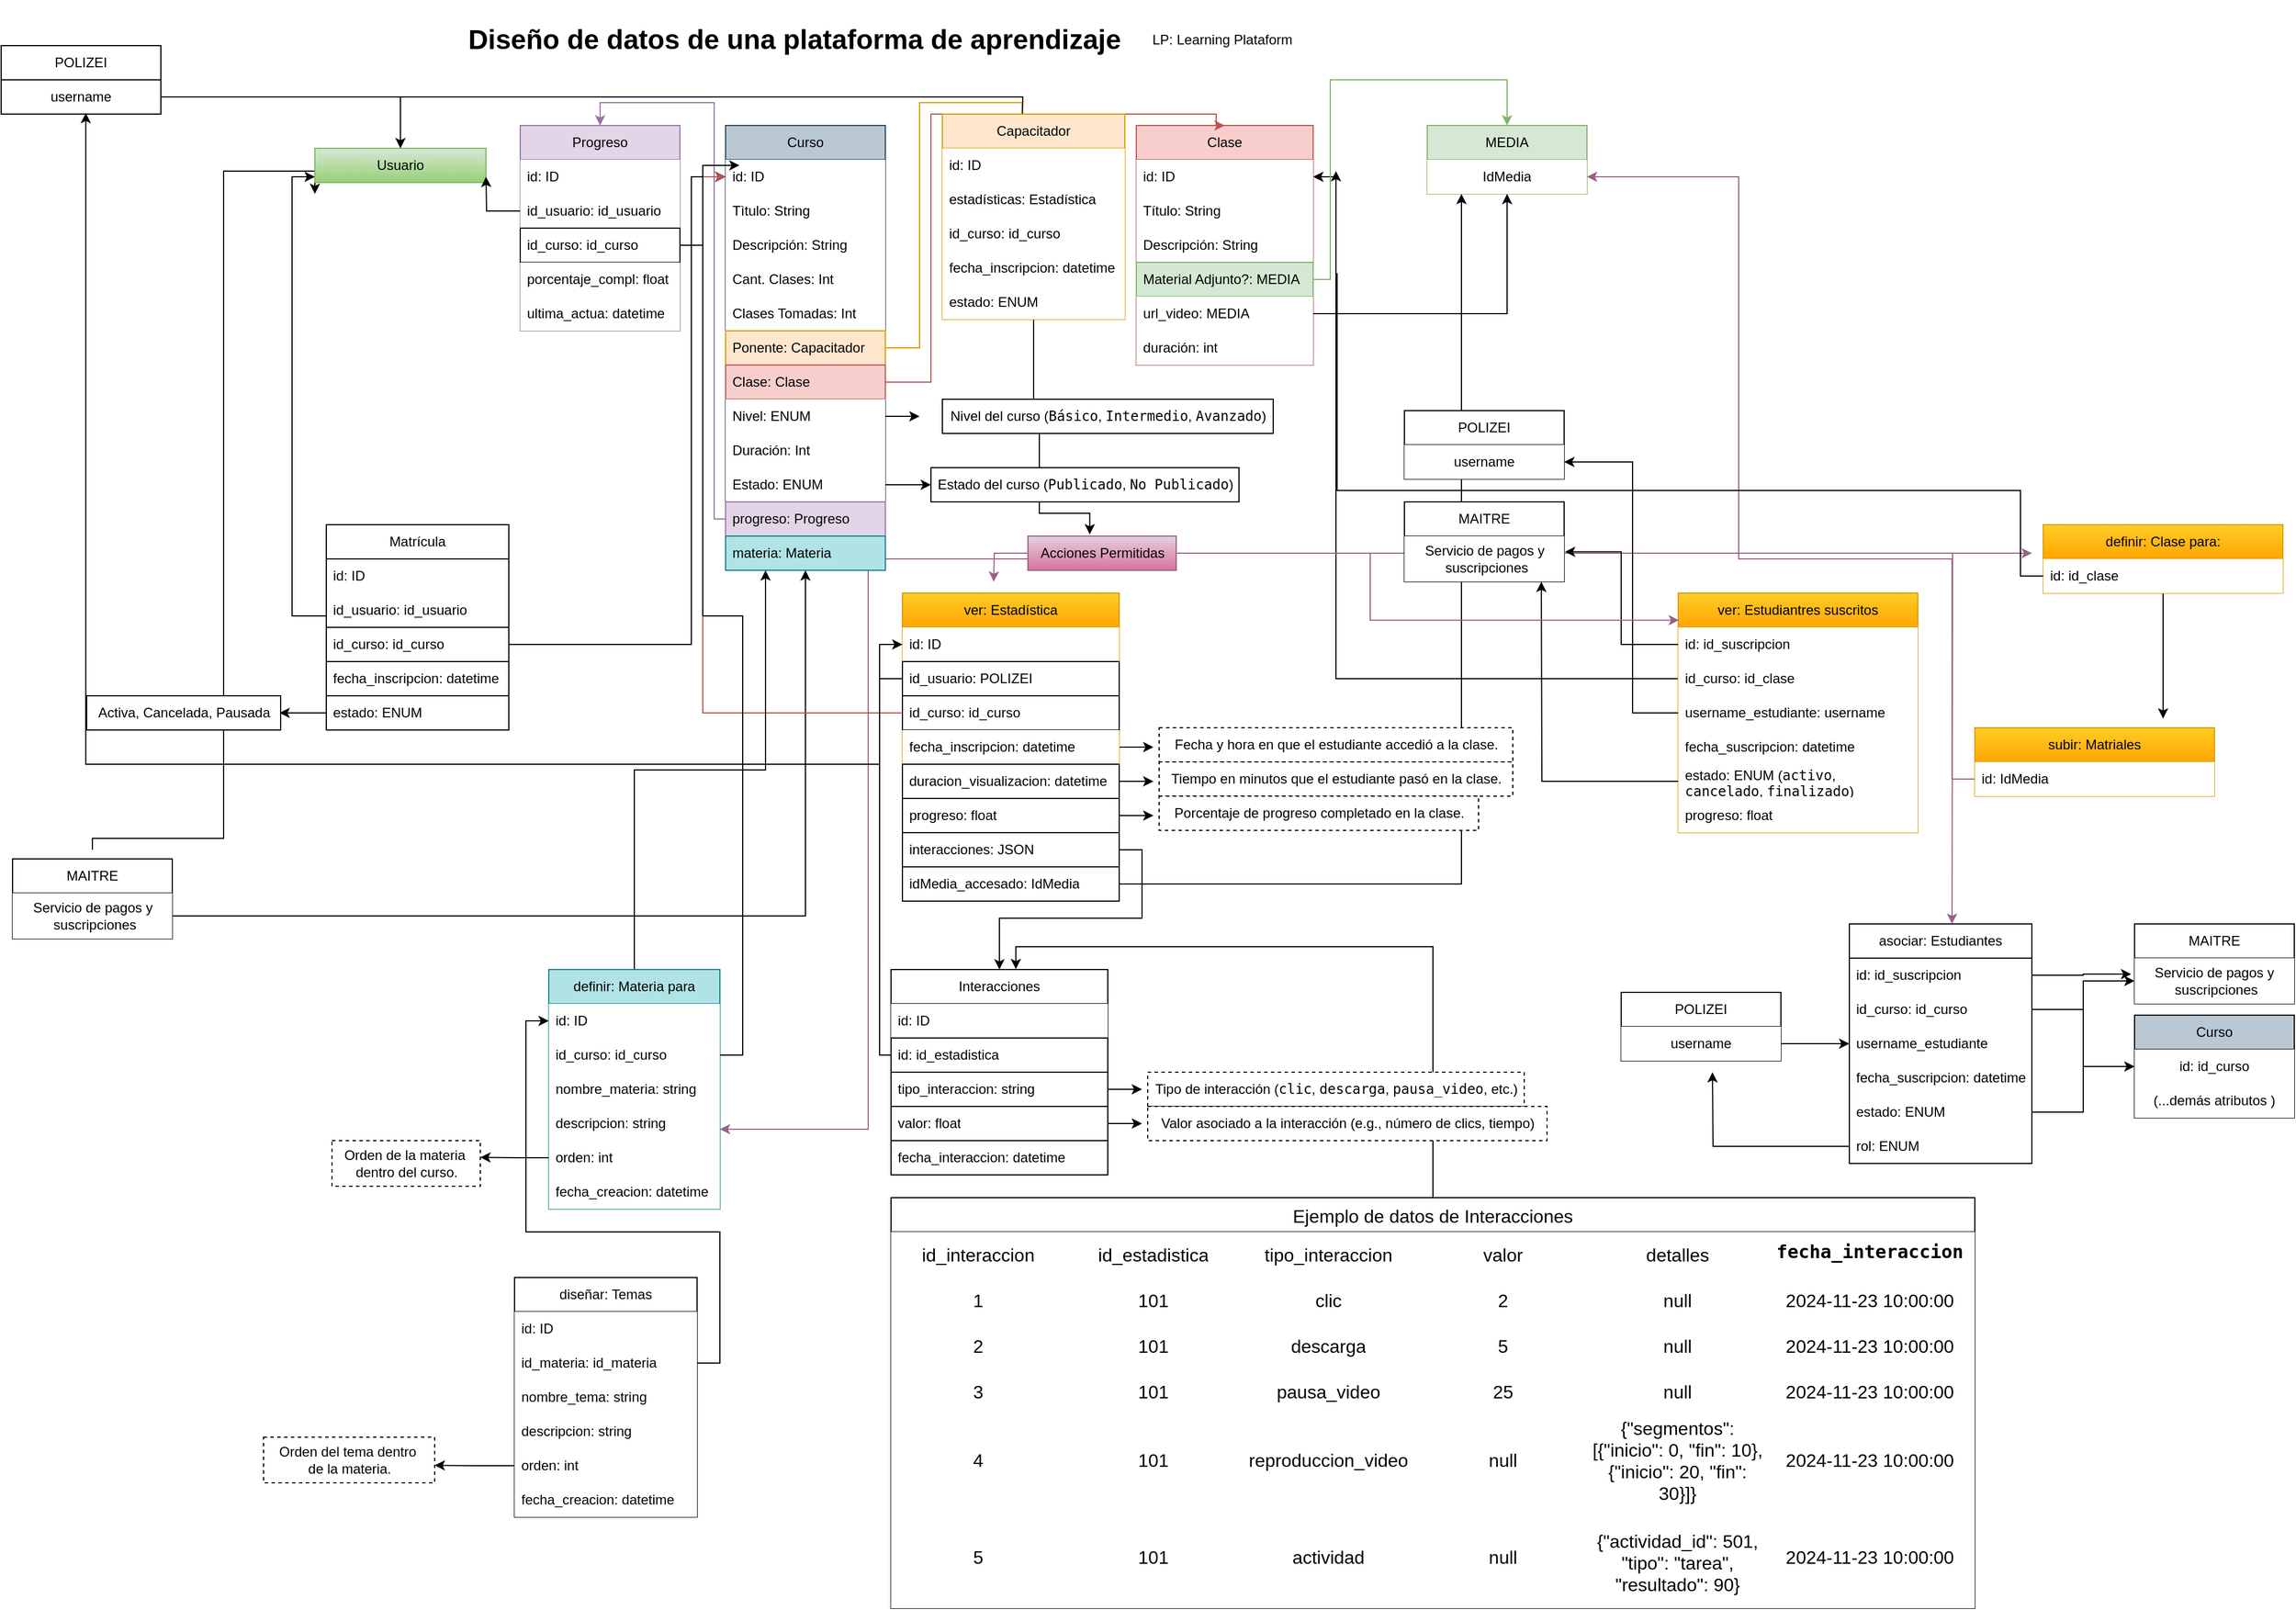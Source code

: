 <mxfile version="24.8.9">
  <diagram name="Página-1" id="BIsnf9ENLGkfcpOaforG">
    <mxGraphModel dx="1434" dy="746" grid="1" gridSize="10" guides="1" tooltips="1" connect="1" arrows="1" fold="1" page="1" pageScale="1" pageWidth="1600" pageHeight="1200" math="0" shadow="0">
      <root>
        <mxCell id="0" />
        <mxCell id="1" parent="0" />
        <mxCell id="GrJkHypobNCPKlKONka_-181" style="edgeStyle=orthogonalEdgeStyle;rounded=0;orthogonalLoop=1;jettySize=auto;html=1;strokeColor=#996185;" edge="1" parent="1">
          <mxGeometry relative="1" as="geometry">
            <mxPoint x="1080" y="500" as="sourcePoint" />
            <mxPoint x="810" y="1000" as="targetPoint" />
            <Array as="points">
              <mxPoint x="940" y="499.94" />
              <mxPoint x="940" y="999.94" />
            </Array>
          </mxGeometry>
        </mxCell>
        <mxCell id="GrJkHypobNCPKlKONka_-140" style="edgeStyle=orthogonalEdgeStyle;rounded=0;orthogonalLoop=1;jettySize=auto;html=1;entryX=0.417;entryY=-0.051;entryDx=0;entryDy=0;entryPerimeter=0;" edge="1" parent="1" source="GrJkHypobNCPKlKONka_-20" target="GrJkHypobNCPKlKONka_-103">
          <mxGeometry relative="1" as="geometry">
            <Array as="points">
              <mxPoint x="1085" y="385" />
              <mxPoint x="1090" y="385" />
              <mxPoint x="1090" y="460" />
              <mxPoint x="1134" y="460" />
            </Array>
          </mxGeometry>
        </mxCell>
        <mxCell id="GrJkHypobNCPKlKONka_-141" value="Text" style="edgeLabel;html=1;align=center;verticalAlign=middle;resizable=0;points=[];" vertex="1" connectable="0" parent="GrJkHypobNCPKlKONka_-140">
          <mxGeometry x="0.233" y="-4" relative="1" as="geometry">
            <mxPoint y="-1" as="offset" />
          </mxGeometry>
        </mxCell>
        <mxCell id="GrJkHypobNCPKlKONka_-117" style="edgeStyle=orthogonalEdgeStyle;rounded=0;orthogonalLoop=1;jettySize=auto;html=1;exitX=0;exitY=0.5;exitDx=0;exitDy=0;entryX=1;entryY=0.5;entryDx=0;entryDy=0;" edge="1" parent="1" source="GrJkHypobNCPKlKONka_-110" target="p33vpN1_zn9hiMmlmU8_-10">
          <mxGeometry relative="1" as="geometry">
            <Array as="points">
              <mxPoint x="1350" y="605" />
              <mxPoint x="1350" y="165" />
            </Array>
          </mxGeometry>
        </mxCell>
        <mxCell id="GrJkHypobNCPKlKONka_-102" style="edgeStyle=orthogonalEdgeStyle;rounded=0;orthogonalLoop=1;jettySize=auto;html=1;exitX=0.5;exitY=0;exitDx=0;exitDy=0;entryX=0.576;entryY=-0.002;entryDx=0;entryDy=0;entryPerimeter=0;" edge="1" parent="1" source="GrJkHypobNCPKlKONka_-59" target="GrJkHypobNCPKlKONka_-40">
          <mxGeometry relative="1" as="geometry" />
        </mxCell>
        <mxCell id="GrJkHypobNCPKlKONka_-33" style="edgeStyle=orthogonalEdgeStyle;rounded=0;orthogonalLoop=1;jettySize=auto;html=1;exitX=1;exitY=0.5;exitDx=0;exitDy=0;" edge="1" parent="1" source="GrJkHypobNCPKlKONka_-32" target="abVfpm_DlAJP8ct97AFF-6">
          <mxGeometry relative="1" as="geometry">
            <Array as="points">
              <mxPoint x="1460" y="785" />
            </Array>
          </mxGeometry>
        </mxCell>
        <mxCell id="GrJkHypobNCPKlKONka_-27" style="edgeStyle=orthogonalEdgeStyle;rounded=0;orthogonalLoop=1;jettySize=auto;html=1;exitX=0;exitY=0.5;exitDx=0;exitDy=0;entryX=0.53;entryY=0.969;entryDx=0;entryDy=0;entryPerimeter=0;" edge="1" parent="1" source="GrJkHypobNCPKlKONka_-15" target="GrJkHypobNCPKlKONka_-2">
          <mxGeometry relative="1" as="geometry">
            <mxPoint x="260" y="140" as="targetPoint" />
            <Array as="points">
              <mxPoint x="950" y="605" />
              <mxPoint x="950" y="680" />
              <mxPoint x="254" y="680" />
            </Array>
          </mxGeometry>
        </mxCell>
        <mxCell id="abVfpm_DlAJP8ct97AFF-79" style="edgeStyle=orthogonalEdgeStyle;rounded=0;orthogonalLoop=1;jettySize=auto;html=1;entryX=0;entryY=0.5;entryDx=0;entryDy=0;" parent="1" edge="1">
          <mxGeometry relative="1" as="geometry">
            <Array as="points">
              <mxPoint x="260" y="745" />
              <mxPoint x="375" y="745" />
              <mxPoint x="375" y="160" />
              <mxPoint x="455" y="160" />
            </Array>
            <mxPoint x="260" y="755" as="sourcePoint" />
            <mxPoint x="455" y="180" as="targetPoint" />
          </mxGeometry>
        </mxCell>
        <mxCell id="p33vpN1_zn9hiMmlmU8_-1" value="Curso" style="swimlane;fontStyle=0;childLayout=stackLayout;horizontal=1;startSize=30;horizontalStack=0;resizeParent=1;resizeParentMax=0;resizeLast=0;collapsible=1;marginBottom=0;whiteSpace=wrap;html=1;fillColor=#bac8d3;strokeColor=#23445d;" parent="1" vertex="1">
          <mxGeometry x="815" y="120" width="140" height="390" as="geometry" />
        </mxCell>
        <mxCell id="p33vpN1_zn9hiMmlmU8_-2" value="id: ID" style="text;strokeColor=none;fillColor=default;align=left;verticalAlign=middle;spacingLeft=4;spacingRight=4;overflow=hidden;points=[[0,0.5],[1,0.5]];portConstraint=eastwest;rotatable=0;whiteSpace=wrap;html=1;" parent="p33vpN1_zn9hiMmlmU8_-1" vertex="1">
          <mxGeometry y="30" width="140" height="30" as="geometry" />
        </mxCell>
        <mxCell id="p33vpN1_zn9hiMmlmU8_-3" value="Tìtulo: String&amp;nbsp;" style="text;strokeColor=none;fillColor=default;align=left;verticalAlign=middle;spacingLeft=4;spacingRight=4;overflow=hidden;points=[[0,0.5],[1,0.5]];portConstraint=eastwest;rotatable=0;whiteSpace=wrap;html=1;" parent="p33vpN1_zn9hiMmlmU8_-1" vertex="1">
          <mxGeometry y="60" width="140" height="30" as="geometry" />
        </mxCell>
        <mxCell id="p33vpN1_zn9hiMmlmU8_-4" value="Descripción: String" style="text;strokeColor=none;fillColor=default;align=left;verticalAlign=middle;spacingLeft=4;spacingRight=4;overflow=hidden;points=[[0,0.5],[1,0.5]];portConstraint=eastwest;rotatable=0;whiteSpace=wrap;html=1;" parent="p33vpN1_zn9hiMmlmU8_-1" vertex="1">
          <mxGeometry y="90" width="140" height="30" as="geometry" />
        </mxCell>
        <mxCell id="p33vpN1_zn9hiMmlmU8_-16" value="Cant. Clases: Int" style="text;strokeColor=none;fillColor=default;align=left;verticalAlign=middle;spacingLeft=4;spacingRight=4;overflow=hidden;points=[[0,0.5],[1,0.5]];portConstraint=eastwest;rotatable=0;whiteSpace=wrap;html=1;" parent="p33vpN1_zn9hiMmlmU8_-1" vertex="1">
          <mxGeometry y="120" width="140" height="30" as="geometry" />
        </mxCell>
        <mxCell id="p33vpN1_zn9hiMmlmU8_-17" value="Clases Tomadas: Int" style="text;strokeColor=none;fillColor=default;align=left;verticalAlign=middle;spacingLeft=4;spacingRight=4;overflow=hidden;points=[[0,0.5],[1,0.5]];portConstraint=eastwest;rotatable=0;whiteSpace=wrap;html=1;" parent="p33vpN1_zn9hiMmlmU8_-1" vertex="1">
          <mxGeometry y="150" width="140" height="30" as="geometry" />
        </mxCell>
        <mxCell id="p33vpN1_zn9hiMmlmU8_-18" value="Ponente: Capacitador" style="text;strokeColor=#d79b00;fillColor=#ffe6cc;align=left;verticalAlign=middle;spacingLeft=4;spacingRight=4;overflow=hidden;points=[[0,0.5],[1,0.5]];portConstraint=eastwest;rotatable=0;whiteSpace=wrap;html=1;" parent="p33vpN1_zn9hiMmlmU8_-1" vertex="1">
          <mxGeometry y="180" width="140" height="30" as="geometry" />
        </mxCell>
        <mxCell id="p33vpN1_zn9hiMmlmU8_-19" value="Clase: Clase" style="text;strokeColor=#b85450;fillColor=#f8cecc;align=left;verticalAlign=middle;spacingLeft=4;spacingRight=4;overflow=hidden;points=[[0,0.5],[1,0.5]];portConstraint=eastwest;rotatable=0;whiteSpace=wrap;html=1;" parent="p33vpN1_zn9hiMmlmU8_-1" vertex="1">
          <mxGeometry y="210" width="140" height="30" as="geometry" />
        </mxCell>
        <mxCell id="abVfpm_DlAJP8ct97AFF-18" style="edgeStyle=orthogonalEdgeStyle;rounded=0;orthogonalLoop=1;jettySize=auto;html=1;exitX=1;exitY=0.5;exitDx=0;exitDy=0;" parent="p33vpN1_zn9hiMmlmU8_-1" source="abVfpm_DlAJP8ct97AFF-12" edge="1">
          <mxGeometry relative="1" as="geometry">
            <mxPoint x="170" y="255" as="targetPoint" />
          </mxGeometry>
        </mxCell>
        <mxCell id="abVfpm_DlAJP8ct97AFF-12" value="Nivel: ENUM" style="text;align=left;verticalAlign=middle;spacingLeft=4;spacingRight=4;overflow=hidden;points=[[0,0.5],[1,0.5]];portConstraint=eastwest;rotatable=0;whiteSpace=wrap;html=1;fillColor=default;" parent="p33vpN1_zn9hiMmlmU8_-1" vertex="1">
          <mxGeometry y="240" width="140" height="30" as="geometry" />
        </mxCell>
        <mxCell id="abVfpm_DlAJP8ct97AFF-13" value="Duración: Int" style="text;align=left;verticalAlign=middle;spacingLeft=4;spacingRight=4;overflow=hidden;points=[[0,0.5],[1,0.5]];portConstraint=eastwest;rotatable=0;whiteSpace=wrap;html=1;fillColor=default;" parent="p33vpN1_zn9hiMmlmU8_-1" vertex="1">
          <mxGeometry y="270" width="140" height="30" as="geometry" />
        </mxCell>
        <mxCell id="abVfpm_DlAJP8ct97AFF-14" value="Estado: ENUM" style="text;align=left;verticalAlign=middle;spacingLeft=4;spacingRight=4;overflow=hidden;points=[[0,0.5],[1,0.5]];portConstraint=eastwest;rotatable=0;whiteSpace=wrap;html=1;fillColor=default;" parent="p33vpN1_zn9hiMmlmU8_-1" vertex="1">
          <mxGeometry y="300" width="140" height="30" as="geometry" />
        </mxCell>
        <mxCell id="abVfpm_DlAJP8ct97AFF-32" value="progreso: Progreso" style="text;align=left;verticalAlign=middle;spacingLeft=4;spacingRight=4;overflow=hidden;points=[[0,0.5],[1,0.5]];portConstraint=eastwest;rotatable=0;whiteSpace=wrap;html=1;fillColor=#e1d5e7;strokeColor=#9673a6;" parent="p33vpN1_zn9hiMmlmU8_-1" vertex="1">
          <mxGeometry y="330" width="140" height="30" as="geometry" />
        </mxCell>
        <mxCell id="GrJkHypobNCPKlKONka_-153" value="materia: Materia" style="text;align=left;verticalAlign=middle;spacingLeft=4;spacingRight=4;overflow=hidden;points=[[0,0.5],[1,0.5]];portConstraint=eastwest;rotatable=0;whiteSpace=wrap;html=1;fillColor=#b0e3e6;strokeColor=#0e8088;" vertex="1" parent="p33vpN1_zn9hiMmlmU8_-1">
          <mxGeometry y="360" width="140" height="30" as="geometry" />
        </mxCell>
        <mxCell id="p33vpN1_zn9hiMmlmU8_-9" value="Clase" style="swimlane;fontStyle=0;childLayout=stackLayout;horizontal=1;startSize=30;horizontalStack=0;resizeParent=1;resizeParentMax=0;resizeLast=0;collapsible=1;marginBottom=0;whiteSpace=wrap;html=1;fillColor=#f8cecc;strokeColor=#b85450;" parent="1" vertex="1">
          <mxGeometry x="1175" y="120" width="155" height="210" as="geometry" />
        </mxCell>
        <mxCell id="p33vpN1_zn9hiMmlmU8_-10" value="id: ID" style="text;strokeColor=none;fillColor=default;align=left;verticalAlign=middle;spacingLeft=4;spacingRight=4;overflow=hidden;points=[[0,0.5],[1,0.5]];portConstraint=eastwest;rotatable=0;whiteSpace=wrap;html=1;" parent="p33vpN1_zn9hiMmlmU8_-9" vertex="1">
          <mxGeometry y="30" width="155" height="30" as="geometry" />
        </mxCell>
        <mxCell id="p33vpN1_zn9hiMmlmU8_-11" value="Título: String" style="text;strokeColor=none;fillColor=default;align=left;verticalAlign=middle;spacingLeft=4;spacingRight=4;overflow=hidden;points=[[0,0.5],[1,0.5]];portConstraint=eastwest;rotatable=0;whiteSpace=wrap;html=1;" parent="p33vpN1_zn9hiMmlmU8_-9" vertex="1">
          <mxGeometry y="60" width="155" height="30" as="geometry" />
        </mxCell>
        <mxCell id="p33vpN1_zn9hiMmlmU8_-12" value="Descripción: String" style="text;strokeColor=none;fillColor=default;align=left;verticalAlign=middle;spacingLeft=4;spacingRight=4;overflow=hidden;points=[[0,0.5],[1,0.5]];portConstraint=eastwest;rotatable=0;whiteSpace=wrap;html=1;" parent="p33vpN1_zn9hiMmlmU8_-9" vertex="1">
          <mxGeometry y="90" width="155" height="30" as="geometry" />
        </mxCell>
        <mxCell id="abVfpm_DlAJP8ct97AFF-1" value="Material Adjunto?: MEDIA&amp;nbsp;" style="text;strokeColor=#82b366;fillColor=#d5e8d4;align=left;verticalAlign=middle;spacingLeft=4;spacingRight=4;overflow=hidden;points=[[0,0.5],[1,0.5]];portConstraint=eastwest;rotatable=0;whiteSpace=wrap;html=1;" parent="p33vpN1_zn9hiMmlmU8_-9" vertex="1">
          <mxGeometry y="120" width="155" height="30" as="geometry" />
        </mxCell>
        <mxCell id="abVfpm_DlAJP8ct97AFF-23" value="url_video: MEDIA" style="text;align=left;verticalAlign=middle;spacingLeft=4;spacingRight=4;overflow=hidden;points=[[0,0.5],[1,0.5]];portConstraint=eastwest;rotatable=0;whiteSpace=wrap;html=1;fillColor=default;" parent="p33vpN1_zn9hiMmlmU8_-9" vertex="1">
          <mxGeometry y="150" width="155" height="30" as="geometry" />
        </mxCell>
        <mxCell id="abVfpm_DlAJP8ct97AFF-24" value="duración: int" style="text;align=left;verticalAlign=middle;spacingLeft=4;spacingRight=4;overflow=hidden;points=[[0,0.5],[1,0.5]];portConstraint=eastwest;rotatable=0;whiteSpace=wrap;html=1;fillColor=default;" parent="p33vpN1_zn9hiMmlmU8_-9" vertex="1">
          <mxGeometry y="180" width="155" height="30" as="geometry" />
        </mxCell>
        <mxCell id="p33vpN1_zn9hiMmlmU8_-20" style="edgeStyle=orthogonalEdgeStyle;rounded=0;orthogonalLoop=1;jettySize=auto;html=1;exitX=1;exitY=0.5;exitDx=0;exitDy=0;entryX=0.5;entryY=0;entryDx=0;entryDy=0;fillColor=#ffe6cc;strokeColor=#d79b00;" parent="1" source="p33vpN1_zn9hiMmlmU8_-18" edge="1">
          <mxGeometry relative="1" as="geometry">
            <Array as="points">
              <mxPoint x="985" y="315" />
              <mxPoint x="985" y="100" />
              <mxPoint x="1075" y="100" />
            </Array>
            <mxPoint x="1075" y="120" as="targetPoint" />
          </mxGeometry>
        </mxCell>
        <mxCell id="p33vpN1_zn9hiMmlmU8_-21" style="edgeStyle=orthogonalEdgeStyle;rounded=0;orthogonalLoop=1;jettySize=auto;html=1;exitX=1;exitY=0.5;exitDx=0;exitDy=0;entryX=0.5;entryY=0;entryDx=0;entryDy=0;fillColor=#f8cecc;strokeColor=#b85450;" parent="1" source="p33vpN1_zn9hiMmlmU8_-19" target="p33vpN1_zn9hiMmlmU8_-9" edge="1">
          <mxGeometry relative="1" as="geometry">
            <Array as="points">
              <mxPoint x="995" y="345" />
              <mxPoint x="995" y="110" />
              <mxPoint x="1245" y="110" />
            </Array>
          </mxGeometry>
        </mxCell>
        <mxCell id="abVfpm_DlAJP8ct97AFF-2" value="&lt;h1&gt;&lt;b&gt;Diseño de datos de una plataforma de aprendizaje&lt;/b&gt;&lt;/h1&gt;" style="text;html=1;align=center;verticalAlign=middle;resizable=0;points=[];autosize=1;strokeColor=none;fillColor=none;" parent="1" vertex="1">
          <mxGeometry x="575" y="10" width="600" height="70" as="geometry" />
        </mxCell>
        <mxCell id="abVfpm_DlAJP8ct97AFF-5" value="MEDIA" style="swimlane;fontStyle=0;childLayout=stackLayout;horizontal=1;startSize=30;horizontalStack=0;resizeParent=1;resizeParentMax=0;resizeLast=0;collapsible=1;marginBottom=0;whiteSpace=wrap;html=1;fillColor=#d5e8d4;strokeColor=#82b366;" parent="1" vertex="1">
          <mxGeometry x="1430" y="120" width="140" height="60" as="geometry" />
        </mxCell>
        <mxCell id="abVfpm_DlAJP8ct97AFF-6" value="IdMedia" style="text;strokeColor=none;fillColor=default;align=center;verticalAlign=middle;spacingLeft=4;spacingRight=4;overflow=hidden;points=[[0,0.5],[1,0.5]];portConstraint=eastwest;rotatable=0;whiteSpace=wrap;html=1;" parent="abVfpm_DlAJP8ct97AFF-5" vertex="1">
          <mxGeometry y="30" width="140" height="30" as="geometry" />
        </mxCell>
        <mxCell id="abVfpm_DlAJP8ct97AFF-10" style="edgeStyle=orthogonalEdgeStyle;rounded=0;orthogonalLoop=1;jettySize=auto;html=1;exitX=1;exitY=0.5;exitDx=0;exitDy=0;entryX=0.5;entryY=0;entryDx=0;entryDy=0;fillColor=#d5e8d4;strokeColor=#82b366;" parent="1" source="abVfpm_DlAJP8ct97AFF-1" target="abVfpm_DlAJP8ct97AFF-5" edge="1">
          <mxGeometry relative="1" as="geometry">
            <mxPoint x="1395" y="100" as="targetPoint" />
            <Array as="points">
              <mxPoint x="1345" y="255" />
              <mxPoint x="1345" y="80" />
              <mxPoint x="1500" y="80" />
            </Array>
          </mxGeometry>
        </mxCell>
        <mxCell id="abVfpm_DlAJP8ct97AFF-19" value="Estado del curso (&lt;font face=&quot;monospace&quot;&gt;Publicado&lt;/font&gt;, &lt;code&gt;No Publicado&lt;/code&gt;)" style="text;html=1;align=center;verticalAlign=middle;resizable=0;points=[];autosize=1;strokeColor=default;fillColor=default;" parent="1" vertex="1">
          <mxGeometry x="995" y="420" width="270" height="30" as="geometry" />
        </mxCell>
        <mxCell id="abVfpm_DlAJP8ct97AFF-21" style="edgeStyle=orthogonalEdgeStyle;rounded=0;orthogonalLoop=1;jettySize=auto;html=1;exitX=1;exitY=0.5;exitDx=0;exitDy=0;" parent="1" source="abVfpm_DlAJP8ct97AFF-14" target="abVfpm_DlAJP8ct97AFF-19" edge="1">
          <mxGeometry relative="1" as="geometry" />
        </mxCell>
        <mxCell id="abVfpm_DlAJP8ct97AFF-22" value="Nivel del curso (&lt;font face=&quot;monospace&quot;&gt;Básico&lt;/font&gt;, &lt;code&gt;Intermedio&lt;/code&gt;, &lt;code&gt;Avanzado&lt;/code&gt;)" style="text;html=1;align=center;verticalAlign=middle;resizable=0;points=[];autosize=1;strokeColor=default;fillColor=default;" parent="1" vertex="1">
          <mxGeometry x="1005" y="360" width="290" height="30" as="geometry" />
        </mxCell>
        <mxCell id="abVfpm_DlAJP8ct97AFF-25" value="Progreso" style="swimlane;fontStyle=0;childLayout=stackLayout;horizontal=1;startSize=30;horizontalStack=0;resizeParent=1;resizeParentMax=0;resizeLast=0;collapsible=1;marginBottom=0;whiteSpace=wrap;html=1;fillColor=#e1d5e7;strokeColor=#9673a6;" parent="1" vertex="1">
          <mxGeometry x="635" y="120" width="140" height="180" as="geometry" />
        </mxCell>
        <mxCell id="abVfpm_DlAJP8ct97AFF-26" value="id: ID" style="text;strokeColor=none;fillColor=default;align=left;verticalAlign=middle;spacingLeft=4;spacingRight=4;overflow=hidden;points=[[0,0.5],[1,0.5]];portConstraint=eastwest;rotatable=0;whiteSpace=wrap;html=1;" parent="abVfpm_DlAJP8ct97AFF-25" vertex="1">
          <mxGeometry y="30" width="140" height="30" as="geometry" />
        </mxCell>
        <mxCell id="abVfpm_DlAJP8ct97AFF-27" value="id_usuario: id_usuario" style="text;strokeColor=none;fillColor=default;align=left;verticalAlign=middle;spacingLeft=4;spacingRight=4;overflow=hidden;points=[[0,0.5],[1,0.5]];portConstraint=eastwest;rotatable=0;whiteSpace=wrap;html=1;" parent="abVfpm_DlAJP8ct97AFF-25" vertex="1">
          <mxGeometry y="60" width="140" height="30" as="geometry" />
        </mxCell>
        <mxCell id="abVfpm_DlAJP8ct97AFF-28" value="id_curso: id_curso" style="text;strokeColor=default;fillColor=default;align=left;verticalAlign=middle;spacingLeft=4;spacingRight=4;overflow=hidden;points=[[0,0.5],[1,0.5]];portConstraint=eastwest;rotatable=0;whiteSpace=wrap;html=1;" parent="abVfpm_DlAJP8ct97AFF-25" vertex="1">
          <mxGeometry y="90" width="140" height="30" as="geometry" />
        </mxCell>
        <mxCell id="abVfpm_DlAJP8ct97AFF-34" value="porcentaje_compl: float" style="text;strokeColor=none;fillColor=default;align=left;verticalAlign=middle;spacingLeft=4;spacingRight=4;overflow=hidden;points=[[0,0.5],[1,0.5]];portConstraint=eastwest;rotatable=0;whiteSpace=wrap;html=1;" parent="abVfpm_DlAJP8ct97AFF-25" vertex="1">
          <mxGeometry y="120" width="140" height="30" as="geometry" />
        </mxCell>
        <mxCell id="abVfpm_DlAJP8ct97AFF-35" value="ultima_actua: datetime" style="text;strokeColor=none;fillColor=default;align=left;verticalAlign=middle;spacingLeft=4;spacingRight=4;overflow=hidden;points=[[0,0.5],[1,0.5]];portConstraint=eastwest;rotatable=0;whiteSpace=wrap;html=1;" parent="abVfpm_DlAJP8ct97AFF-25" vertex="1">
          <mxGeometry y="150" width="140" height="30" as="geometry" />
        </mxCell>
        <mxCell id="abVfpm_DlAJP8ct97AFF-31" style="edgeStyle=orthogonalEdgeStyle;rounded=0;orthogonalLoop=1;jettySize=auto;html=1;exitX=1;exitY=0.5;exitDx=0;exitDy=0;entryX=0;entryY=0.5;entryDx=0;entryDy=0;" parent="1" source="abVfpm_DlAJP8ct97AFF-28" target="p33vpN1_zn9hiMmlmU8_-2" edge="1">
          <mxGeometry relative="1" as="geometry" />
        </mxCell>
        <mxCell id="abVfpm_DlAJP8ct97AFF-33" style="edgeStyle=orthogonalEdgeStyle;rounded=0;orthogonalLoop=1;jettySize=auto;html=1;exitX=0;exitY=0.5;exitDx=0;exitDy=0;entryX=0.5;entryY=0;entryDx=0;entryDy=0;fillColor=#e1d5e7;strokeColor=#9673a6;" parent="1" source="abVfpm_DlAJP8ct97AFF-32" target="abVfpm_DlAJP8ct97AFF-25" edge="1">
          <mxGeometry relative="1" as="geometry">
            <Array as="points">
              <mxPoint x="805" y="465" />
              <mxPoint x="805" y="100" />
              <mxPoint x="705" y="100" />
            </Array>
          </mxGeometry>
        </mxCell>
        <mxCell id="abVfpm_DlAJP8ct97AFF-36" value="Usuario" style="swimlane;fontStyle=0;childLayout=stackLayout;horizontal=1;startSize=30;horizontalStack=0;resizeParent=1;resizeParentMax=0;resizeLast=0;collapsible=1;marginBottom=0;whiteSpace=wrap;html=1;fillColor=#d5e8d4;gradientColor=#97d077;strokeColor=#82b366;" parent="1" vertex="1">
          <mxGeometry x="455" y="140" width="150" height="30" as="geometry" />
        </mxCell>
        <mxCell id="abVfpm_DlAJP8ct97AFF-49" style="edgeStyle=orthogonalEdgeStyle;rounded=0;orthogonalLoop=1;jettySize=auto;html=1;exitX=0;exitY=0.5;exitDx=0;exitDy=0;entryX=1;entryY=0.5;entryDx=0;entryDy=0;" parent="1" source="abVfpm_DlAJP8ct97AFF-27" edge="1">
          <mxGeometry relative="1" as="geometry">
            <mxPoint x="605" y="165" as="targetPoint" />
          </mxGeometry>
        </mxCell>
        <mxCell id="abVfpm_DlAJP8ct97AFF-50" value="Matrícula" style="swimlane;fontStyle=0;childLayout=stackLayout;horizontal=1;startSize=30;horizontalStack=0;resizeParent=1;resizeParentMax=0;resizeLast=0;collapsible=1;marginBottom=0;whiteSpace=wrap;html=1;" parent="1" vertex="1">
          <mxGeometry x="465" y="470" width="160" height="180" as="geometry" />
        </mxCell>
        <mxCell id="abVfpm_DlAJP8ct97AFF-51" value="id: ID" style="text;strokeColor=none;fillColor=none;align=left;verticalAlign=middle;spacingLeft=4;spacingRight=4;overflow=hidden;points=[[0,0.5],[1,0.5]];portConstraint=eastwest;rotatable=0;whiteSpace=wrap;html=1;" parent="abVfpm_DlAJP8ct97AFF-50" vertex="1">
          <mxGeometry y="30" width="160" height="30" as="geometry" />
        </mxCell>
        <mxCell id="abVfpm_DlAJP8ct97AFF-52" value="id_usuario: id_usuario" style="text;strokeColor=none;fillColor=none;align=left;verticalAlign=middle;spacingLeft=4;spacingRight=4;overflow=hidden;points=[[0,0.5],[1,0.5]];portConstraint=eastwest;rotatable=0;whiteSpace=wrap;html=1;" parent="abVfpm_DlAJP8ct97AFF-50" vertex="1">
          <mxGeometry y="60" width="160" height="30" as="geometry" />
        </mxCell>
        <mxCell id="abVfpm_DlAJP8ct97AFF-53" value="id_curso: id_curso" style="text;strokeColor=default;fillColor=none;align=left;verticalAlign=middle;spacingLeft=4;spacingRight=4;overflow=hidden;points=[[0,0.5],[1,0.5]];portConstraint=eastwest;rotatable=0;whiteSpace=wrap;html=1;" parent="abVfpm_DlAJP8ct97AFF-50" vertex="1">
          <mxGeometry y="90" width="160" height="30" as="geometry" />
        </mxCell>
        <mxCell id="abVfpm_DlAJP8ct97AFF-54" value="fecha_inscripcion: datetime" style="text;strokeColor=none;fillColor=none;align=left;verticalAlign=middle;spacingLeft=4;spacingRight=4;overflow=hidden;points=[[0,0.5],[1,0.5]];portConstraint=eastwest;rotatable=0;whiteSpace=wrap;html=1;" parent="abVfpm_DlAJP8ct97AFF-50" vertex="1">
          <mxGeometry y="120" width="160" height="30" as="geometry" />
        </mxCell>
        <mxCell id="abVfpm_DlAJP8ct97AFF-55" value="estado: ENUM" style="text;strokeColor=default;fillColor=none;align=left;verticalAlign=middle;spacingLeft=4;spacingRight=4;overflow=hidden;points=[[0,0.5],[1,0.5]];portConstraint=eastwest;rotatable=0;whiteSpace=wrap;html=1;" parent="abVfpm_DlAJP8ct97AFF-50" vertex="1">
          <mxGeometry y="150" width="160" height="30" as="geometry" />
        </mxCell>
        <mxCell id="abVfpm_DlAJP8ct97AFF-59" style="edgeStyle=orthogonalEdgeStyle;rounded=0;orthogonalLoop=1;jettySize=auto;html=1;exitX=0;exitY=0.5;exitDx=0;exitDy=0;entryX=0;entryY=0.5;entryDx=0;entryDy=0;" parent="1" source="abVfpm_DlAJP8ct97AFF-51" edge="1">
          <mxGeometry relative="1" as="geometry">
            <Array as="points">
              <mxPoint x="465" y="550" />
              <mxPoint x="435" y="550" />
              <mxPoint x="435" y="165" />
            </Array>
            <mxPoint x="455" y="165" as="targetPoint" />
          </mxGeometry>
        </mxCell>
        <mxCell id="abVfpm_DlAJP8ct97AFF-62" style="edgeStyle=orthogonalEdgeStyle;rounded=0;orthogonalLoop=1;jettySize=auto;html=1;entryX=0;entryY=0.5;entryDx=0;entryDy=0;" parent="1" source="abVfpm_DlAJP8ct97AFF-53" target="p33vpN1_zn9hiMmlmU8_-2" edge="1">
          <mxGeometry relative="1" as="geometry">
            <Array as="points">
              <mxPoint x="785" y="575" />
              <mxPoint x="785" y="165" />
            </Array>
          </mxGeometry>
        </mxCell>
        <mxCell id="abVfpm_DlAJP8ct97AFF-63" value="Activa, Cancelada, Pausada" style="text;html=1;align=center;verticalAlign=middle;resizable=0;points=[];autosize=1;strokeColor=default;fillColor=default;gradientColor=none;" parent="1" vertex="1">
          <mxGeometry x="255" y="620" width="170" height="30" as="geometry" />
        </mxCell>
        <mxCell id="abVfpm_DlAJP8ct97AFF-65" style="edgeStyle=orthogonalEdgeStyle;rounded=0;orthogonalLoop=1;jettySize=auto;html=1;exitX=0;exitY=0.5;exitDx=0;exitDy=0;entryX=0.994;entryY=0.5;entryDx=0;entryDy=0;entryPerimeter=0;" parent="1" source="abVfpm_DlAJP8ct97AFF-55" target="abVfpm_DlAJP8ct97AFF-63" edge="1">
          <mxGeometry relative="1" as="geometry" />
        </mxCell>
        <mxCell id="GrJkHypobNCPKlKONka_-1" value="POLIZEI" style="swimlane;fontStyle=0;childLayout=stackLayout;horizontal=1;startSize=30;horizontalStack=0;resizeParent=1;resizeParentMax=0;resizeLast=0;collapsible=1;marginBottom=0;whiteSpace=wrap;html=1;" vertex="1" parent="1">
          <mxGeometry x="180" y="50" width="140" height="60" as="geometry" />
        </mxCell>
        <mxCell id="GrJkHypobNCPKlKONka_-2" value="username" style="text;strokeColor=none;fillColor=none;align=center;verticalAlign=middle;spacingLeft=4;spacingRight=4;overflow=hidden;points=[[0,0.5],[1,0.5]];portConstraint=eastwest;rotatable=0;whiteSpace=wrap;html=1;" vertex="1" parent="GrJkHypobNCPKlKONka_-1">
          <mxGeometry y="30" width="140" height="30" as="geometry" />
        </mxCell>
        <mxCell id="GrJkHypobNCPKlKONka_-6" value="LP: Learning Plataform" style="text;html=1;align=center;verticalAlign=middle;resizable=0;points=[];autosize=1;strokeColor=none;fillColor=none;" vertex="1" parent="1">
          <mxGeometry x="1175" y="30" width="150" height="30" as="geometry" />
        </mxCell>
        <mxCell id="GrJkHypobNCPKlKONka_-7" style="edgeStyle=orthogonalEdgeStyle;rounded=0;orthogonalLoop=1;jettySize=auto;html=1;exitX=1;exitY=0.5;exitDx=0;exitDy=0;entryX=0.5;entryY=0;entryDx=0;entryDy=0;" edge="1" parent="1" source="GrJkHypobNCPKlKONka_-2" target="abVfpm_DlAJP8ct97AFF-36">
          <mxGeometry relative="1" as="geometry" />
        </mxCell>
        <mxCell id="GrJkHypobNCPKlKONka_-8" style="edgeStyle=orthogonalEdgeStyle;rounded=0;orthogonalLoop=1;jettySize=auto;html=1;exitX=1;exitY=0.5;exitDx=0;exitDy=0;entryX=0.5;entryY=0;entryDx=0;entryDy=0;" edge="1" parent="1" source="GrJkHypobNCPKlKONka_-2">
          <mxGeometry relative="1" as="geometry">
            <mxPoint x="1075" y="120" as="targetPoint" />
          </mxGeometry>
        </mxCell>
        <mxCell id="GrJkHypobNCPKlKONka_-9" value="MAITRE" style="swimlane;fontStyle=0;childLayout=stackLayout;horizontal=1;startSize=30;horizontalStack=0;resizeParent=1;resizeParentMax=0;resizeLast=0;collapsible=1;marginBottom=0;whiteSpace=wrap;html=1;" vertex="1" parent="1">
          <mxGeometry x="190" y="763" width="140" height="70" as="geometry" />
        </mxCell>
        <mxCell id="GrJkHypobNCPKlKONka_-11" value="Servicio de pagos y&lt;div&gt;&amp;nbsp;suscripciones&lt;/div&gt;" style="text;html=1;align=center;verticalAlign=middle;resizable=0;points=[];autosize=1;strokeColor=none;fillColor=default;" vertex="1" parent="GrJkHypobNCPKlKONka_-9">
          <mxGeometry y="30" width="140" height="40" as="geometry" />
        </mxCell>
        <mxCell id="GrJkHypobNCPKlKONka_-12" style="edgeStyle=orthogonalEdgeStyle;rounded=0;orthogonalLoop=1;jettySize=auto;html=1;entryX=0.5;entryY=1;entryDx=0;entryDy=0;" edge="1" parent="1" source="GrJkHypobNCPKlKONka_-11" target="p33vpN1_zn9hiMmlmU8_-1">
          <mxGeometry relative="1" as="geometry" />
        </mxCell>
        <mxCell id="GrJkHypobNCPKlKONka_-34" style="edgeStyle=orthogonalEdgeStyle;rounded=0;orthogonalLoop=1;jettySize=auto;html=1;exitX=1;exitY=0.5;exitDx=0;exitDy=0;" edge="1" parent="1" source="GrJkHypobNCPKlKONka_-13">
          <mxGeometry relative="1" as="geometry">
            <mxPoint x="1190" y="665.529" as="targetPoint" />
          </mxGeometry>
        </mxCell>
        <mxCell id="GrJkHypobNCPKlKONka_-13" value="ver: Estadística" style="swimlane;fontStyle=0;childLayout=stackLayout;horizontal=1;startSize=30;horizontalStack=0;resizeParent=1;resizeParentMax=0;resizeLast=0;collapsible=1;marginBottom=0;whiteSpace=wrap;html=1;align=center;fillColor=#ffcd28;gradientColor=#ffa500;strokeColor=#d79b00;" vertex="1" parent="1">
          <mxGeometry x="970" y="530" width="190" height="270" as="geometry" />
        </mxCell>
        <mxCell id="GrJkHypobNCPKlKONka_-14" value="id: ID" style="text;strokeColor=none;fillColor=default;align=left;verticalAlign=middle;spacingLeft=4;spacingRight=4;overflow=hidden;points=[[0,0.5],[1,0.5]];portConstraint=eastwest;rotatable=0;whiteSpace=wrap;html=1;" vertex="1" parent="GrJkHypobNCPKlKONka_-13">
          <mxGeometry y="30" width="190" height="30" as="geometry" />
        </mxCell>
        <mxCell id="GrJkHypobNCPKlKONka_-15" value="id_usuario: POLIZEI" style="text;strokeColor=default;fillColor=default;align=left;verticalAlign=middle;spacingLeft=4;spacingRight=4;overflow=hidden;points=[[0,0.5],[1,0.5]];portConstraint=eastwest;rotatable=0;whiteSpace=wrap;html=1;" vertex="1" parent="GrJkHypobNCPKlKONka_-13">
          <mxGeometry y="60" width="190" height="30" as="geometry" />
        </mxCell>
        <mxCell id="GrJkHypobNCPKlKONka_-16" value="id_curso: id_curso" style="text;strokeColor=default;fillColor=default;align=left;verticalAlign=middle;spacingLeft=4;spacingRight=4;overflow=hidden;points=[[0,0.5],[1,0.5]];portConstraint=eastwest;rotatable=0;whiteSpace=wrap;html=1;" vertex="1" parent="GrJkHypobNCPKlKONka_-13">
          <mxGeometry y="90" width="190" height="30" as="geometry" />
        </mxCell>
        <mxCell id="GrJkHypobNCPKlKONka_-17" value="fecha_inscripcion: datetime" style="text;strokeColor=none;fillColor=default;align=left;verticalAlign=middle;spacingLeft=4;spacingRight=4;overflow=hidden;points=[[0,0.5],[1,0.5]];portConstraint=eastwest;rotatable=0;whiteSpace=wrap;html=1;" vertex="1" parent="GrJkHypobNCPKlKONka_-13">
          <mxGeometry y="120" width="190" height="30" as="geometry" />
        </mxCell>
        <mxCell id="GrJkHypobNCPKlKONka_-37" style="edgeStyle=orthogonalEdgeStyle;rounded=0;orthogonalLoop=1;jettySize=auto;html=1;exitX=1;exitY=0.5;exitDx=0;exitDy=0;" edge="1" parent="GrJkHypobNCPKlKONka_-13" source="GrJkHypobNCPKlKONka_-18">
          <mxGeometry relative="1" as="geometry">
            <mxPoint x="220" y="164.941" as="targetPoint" />
          </mxGeometry>
        </mxCell>
        <mxCell id="GrJkHypobNCPKlKONka_-18" value="duracion_visualizacion: datetime" style="text;strokeColor=default;fillColor=default;align=left;verticalAlign=middle;spacingLeft=4;spacingRight=4;overflow=hidden;points=[[0,0.5],[1,0.5]];portConstraint=eastwest;rotatable=0;whiteSpace=wrap;html=1;" vertex="1" parent="GrJkHypobNCPKlKONka_-13">
          <mxGeometry y="150" width="190" height="30" as="geometry" />
        </mxCell>
        <mxCell id="GrJkHypobNCPKlKONka_-39" style="edgeStyle=orthogonalEdgeStyle;rounded=0;orthogonalLoop=1;jettySize=auto;html=1;exitX=1;exitY=0.5;exitDx=0;exitDy=0;" edge="1" parent="GrJkHypobNCPKlKONka_-13" source="GrJkHypobNCPKlKONka_-30">
          <mxGeometry relative="1" as="geometry">
            <mxPoint x="220" y="195.529" as="targetPoint" />
          </mxGeometry>
        </mxCell>
        <mxCell id="GrJkHypobNCPKlKONka_-30" value="progreso: float" style="text;strokeColor=default;fillColor=default;align=left;verticalAlign=middle;spacingLeft=4;spacingRight=4;overflow=hidden;points=[[0,0.5],[1,0.5]];portConstraint=eastwest;rotatable=0;whiteSpace=wrap;html=1;" vertex="1" parent="GrJkHypobNCPKlKONka_-13">
          <mxGeometry y="180" width="190" height="30" as="geometry" />
        </mxCell>
        <mxCell id="GrJkHypobNCPKlKONka_-31" value="interacciones: JSON" style="text;strokeColor=default;fillColor=default;align=left;verticalAlign=middle;spacingLeft=4;spacingRight=4;overflow=hidden;points=[[0,0.5],[1,0.5]];portConstraint=eastwest;rotatable=0;whiteSpace=wrap;html=1;" vertex="1" parent="GrJkHypobNCPKlKONka_-13">
          <mxGeometry y="210" width="190" height="30" as="geometry" />
        </mxCell>
        <mxCell id="GrJkHypobNCPKlKONka_-32" value="idMedia_accesado: IdMedia" style="text;strokeColor=default;fillColor=default;align=left;verticalAlign=middle;spacingLeft=4;spacingRight=4;overflow=hidden;points=[[0,0.5],[1,0.5]];portConstraint=eastwest;rotatable=0;whiteSpace=wrap;html=1;" vertex="1" parent="GrJkHypobNCPKlKONka_-13">
          <mxGeometry y="240" width="190" height="30" as="geometry" />
        </mxCell>
        <mxCell id="GrJkHypobNCPKlKONka_-20" value="Capacitador" style="swimlane;fontStyle=0;childLayout=stackLayout;horizontal=1;startSize=30;horizontalStack=0;resizeParent=1;resizeParentMax=0;resizeLast=0;collapsible=1;marginBottom=0;whiteSpace=wrap;html=1;fillColor=#ffe6cc;strokeColor=#d79b00;" vertex="1" parent="1">
          <mxGeometry x="1005" y="110" width="160" height="180" as="geometry" />
        </mxCell>
        <mxCell id="GrJkHypobNCPKlKONka_-21" value="id: ID" style="text;strokeColor=none;fillColor=default;align=left;verticalAlign=middle;spacingLeft=4;spacingRight=4;overflow=hidden;points=[[0,0.5],[1,0.5]];portConstraint=eastwest;rotatable=0;whiteSpace=wrap;html=1;" vertex="1" parent="GrJkHypobNCPKlKONka_-20">
          <mxGeometry y="30" width="160" height="30" as="geometry" />
        </mxCell>
        <mxCell id="GrJkHypobNCPKlKONka_-22" value="estadísticas: Estadística" style="text;strokeColor=none;fillColor=default;align=left;verticalAlign=middle;spacingLeft=4;spacingRight=4;overflow=hidden;points=[[0,0.5],[1,0.5]];portConstraint=eastwest;rotatable=0;whiteSpace=wrap;html=1;" vertex="1" parent="GrJkHypobNCPKlKONka_-20">
          <mxGeometry y="60" width="160" height="30" as="geometry" />
        </mxCell>
        <mxCell id="GrJkHypobNCPKlKONka_-23" value="id_curso: id_curso" style="text;strokeColor=none;fillColor=default;align=left;verticalAlign=middle;spacingLeft=4;spacingRight=4;overflow=hidden;points=[[0,0.5],[1,0.5]];portConstraint=eastwest;rotatable=0;whiteSpace=wrap;html=1;" vertex="1" parent="GrJkHypobNCPKlKONka_-20">
          <mxGeometry y="90" width="160" height="30" as="geometry" />
        </mxCell>
        <mxCell id="GrJkHypobNCPKlKONka_-24" value="fecha_inscripcion: datetime" style="text;strokeColor=none;fillColor=default;align=left;verticalAlign=middle;spacingLeft=4;spacingRight=4;overflow=hidden;points=[[0,0.5],[1,0.5]];portConstraint=eastwest;rotatable=0;whiteSpace=wrap;html=1;" vertex="1" parent="GrJkHypobNCPKlKONka_-20">
          <mxGeometry y="120" width="160" height="30" as="geometry" />
        </mxCell>
        <mxCell id="GrJkHypobNCPKlKONka_-25" value="estado: ENUM" style="text;strokeColor=none;fillColor=default;align=left;verticalAlign=middle;spacingLeft=4;spacingRight=4;overflow=hidden;points=[[0,0.5],[1,0.5]];portConstraint=eastwest;rotatable=0;whiteSpace=wrap;html=1;" vertex="1" parent="GrJkHypobNCPKlKONka_-20">
          <mxGeometry y="150" width="160" height="30" as="geometry" />
        </mxCell>
        <mxCell id="GrJkHypobNCPKlKONka_-28" style="edgeStyle=orthogonalEdgeStyle;rounded=0;orthogonalLoop=1;jettySize=auto;html=1;exitX=0;exitY=0.5;exitDx=0;exitDy=0;entryX=0;entryY=0.5;entryDx=0;entryDy=0;fillColor=#f8cecc;strokeColor=#b85450;" edge="1" parent="1" source="GrJkHypobNCPKlKONka_-16" target="p33vpN1_zn9hiMmlmU8_-2">
          <mxGeometry relative="1" as="geometry" />
        </mxCell>
        <mxCell id="GrJkHypobNCPKlKONka_-35" value="Fecha y hora en que el estudiante accedió a la clase." style="text;html=1;align=center;verticalAlign=middle;resizable=0;points=[];autosize=1;strokeColor=default;fillColor=default;dashed=1;" vertex="1" parent="1">
          <mxGeometry x="1195" y="648" width="310" height="30" as="geometry" />
        </mxCell>
        <mxCell id="GrJkHypobNCPKlKONka_-36" value="Tiempo en minutos que el estudiante pasó en la clase." style="text;html=1;align=center;verticalAlign=middle;resizable=0;points=[];autosize=1;strokeColor=default;fillColor=default;dashed=1;" vertex="1" parent="1">
          <mxGeometry x="1195" y="678" width="310" height="30" as="geometry" />
        </mxCell>
        <mxCell id="GrJkHypobNCPKlKONka_-38" value="Porcentaje de progreso completado en la clase." style="text;html=1;align=center;verticalAlign=middle;resizable=0;points=[];autosize=1;strokeColor=default;fillColor=default;dashed=1;" vertex="1" parent="1">
          <mxGeometry x="1195" y="708" width="280" height="30" as="geometry" />
        </mxCell>
        <mxCell id="GrJkHypobNCPKlKONka_-57" style="edgeStyle=orthogonalEdgeStyle;rounded=0;orthogonalLoop=1;jettySize=auto;html=1;exitX=1;exitY=0.75;exitDx=0;exitDy=0;" edge="1" parent="1" source="GrJkHypobNCPKlKONka_-40">
          <mxGeometry relative="1" as="geometry">
            <mxPoint x="1180" y="994.941" as="targetPoint" />
          </mxGeometry>
        </mxCell>
        <mxCell id="GrJkHypobNCPKlKONka_-40" value="Interacciones" style="swimlane;fontStyle=0;childLayout=stackLayout;horizontal=1;startSize=30;horizontalStack=0;resizeParent=1;resizeParentMax=0;resizeLast=0;collapsible=1;marginBottom=0;whiteSpace=wrap;html=1;align=center;fillColor=default;" vertex="1" parent="1">
          <mxGeometry x="960" y="860" width="190" height="180" as="geometry" />
        </mxCell>
        <mxCell id="GrJkHypobNCPKlKONka_-41" value="id: ID" style="text;strokeColor=none;fillColor=default;align=left;verticalAlign=middle;spacingLeft=4;spacingRight=4;overflow=hidden;points=[[0,0.5],[1,0.5]];portConstraint=eastwest;rotatable=0;whiteSpace=wrap;html=1;" vertex="1" parent="GrJkHypobNCPKlKONka_-40">
          <mxGeometry y="30" width="190" height="30" as="geometry" />
        </mxCell>
        <mxCell id="GrJkHypobNCPKlKONka_-42" value="id: id_estadistica" style="text;strokeColor=default;fillColor=default;align=left;verticalAlign=middle;spacingLeft=4;spacingRight=4;overflow=hidden;points=[[0,0.5],[1,0.5]];portConstraint=eastwest;rotatable=0;whiteSpace=wrap;html=1;" vertex="1" parent="GrJkHypobNCPKlKONka_-40">
          <mxGeometry y="60" width="190" height="30" as="geometry" />
        </mxCell>
        <mxCell id="GrJkHypobNCPKlKONka_-53" style="edgeStyle=orthogonalEdgeStyle;rounded=0;orthogonalLoop=1;jettySize=auto;html=1;exitX=1;exitY=0.5;exitDx=0;exitDy=0;" edge="1" parent="GrJkHypobNCPKlKONka_-40" source="GrJkHypobNCPKlKONka_-43">
          <mxGeometry relative="1" as="geometry">
            <mxPoint x="220" y="105.529" as="targetPoint" />
          </mxGeometry>
        </mxCell>
        <mxCell id="GrJkHypobNCPKlKONka_-43" value="tipo_interaccion: string" style="text;strokeColor=default;fillColor=default;align=left;verticalAlign=middle;spacingLeft=4;spacingRight=4;overflow=hidden;points=[[0,0.5],[1,0.5]];portConstraint=eastwest;rotatable=0;whiteSpace=wrap;html=1;" vertex="1" parent="GrJkHypobNCPKlKONka_-40">
          <mxGeometry y="90" width="190" height="30" as="geometry" />
        </mxCell>
        <mxCell id="GrJkHypobNCPKlKONka_-55" value="valor: float" style="text;strokeColor=default;fillColor=default;align=left;verticalAlign=middle;spacingLeft=4;spacingRight=4;overflow=hidden;points=[[0,0.5],[1,0.5]];portConstraint=eastwest;rotatable=0;whiteSpace=wrap;html=1;" vertex="1" parent="GrJkHypobNCPKlKONka_-40">
          <mxGeometry y="120" width="190" height="30" as="geometry" />
        </mxCell>
        <mxCell id="GrJkHypobNCPKlKONka_-56" value="fecha_interaccion: datetime" style="text;strokeColor=default;fillColor=default;align=left;verticalAlign=middle;spacingLeft=4;spacingRight=4;overflow=hidden;points=[[0,0.5],[1,0.5]];portConstraint=eastwest;rotatable=0;whiteSpace=wrap;html=1;" vertex="1" parent="GrJkHypobNCPKlKONka_-40">
          <mxGeometry y="150" width="190" height="30" as="geometry" />
        </mxCell>
        <mxCell id="GrJkHypobNCPKlKONka_-51" style="edgeStyle=orthogonalEdgeStyle;rounded=0;orthogonalLoop=1;jettySize=auto;html=1;entryX=0;entryY=0.5;entryDx=0;entryDy=0;" edge="1" parent="1" source="GrJkHypobNCPKlKONka_-42" target="GrJkHypobNCPKlKONka_-14">
          <mxGeometry relative="1" as="geometry">
            <Array as="points">
              <mxPoint x="950" y="935" />
              <mxPoint x="950" y="575" />
            </Array>
          </mxGeometry>
        </mxCell>
        <mxCell id="GrJkHypobNCPKlKONka_-52" style="edgeStyle=orthogonalEdgeStyle;rounded=0;orthogonalLoop=1;jettySize=auto;html=1;exitX=1;exitY=0.5;exitDx=0;exitDy=0;entryX=0.5;entryY=0;entryDx=0;entryDy=0;" edge="1" parent="1" source="GrJkHypobNCPKlKONka_-31" target="GrJkHypobNCPKlKONka_-40">
          <mxGeometry relative="1" as="geometry" />
        </mxCell>
        <mxCell id="GrJkHypobNCPKlKONka_-54" value="Tipo de interacción (&lt;code&gt;clic&lt;/code&gt;, &lt;code&gt;descarga&lt;/code&gt;, &lt;code&gt;pausa_video&lt;/code&gt;, etc.)" style="text;html=1;align=center;verticalAlign=middle;resizable=0;points=[];autosize=1;strokeColor=default;fillColor=default;dashed=1;" vertex="1" parent="1">
          <mxGeometry x="1185" y="950" width="330" height="30" as="geometry" />
        </mxCell>
        <mxCell id="GrJkHypobNCPKlKONka_-58" value="Valor asociado a la interacción (e.g., número de clics, tiempo)" style="text;html=1;align=center;verticalAlign=middle;resizable=0;points=[];autosize=1;strokeColor=default;fillColor=default;dashed=1;" vertex="1" parent="1">
          <mxGeometry x="1185" y="980" width="350" height="30" as="geometry" />
        </mxCell>
        <mxCell id="GrJkHypobNCPKlKONka_-59" value="Ejemplo de datos de Interacciones" style="shape=table;startSize=30;container=1;collapsible=0;childLayout=tableLayout;strokeColor=default;fontSize=16;fillColor=default;" vertex="1" parent="1">
          <mxGeometry x="960" y="1060" width="950.0" height="360" as="geometry" />
        </mxCell>
        <mxCell id="GrJkHypobNCPKlKONka_-60" value="" style="shape=tableRow;horizontal=0;startSize=0;swimlaneHead=0;swimlaneBody=0;strokeColor=inherit;top=0;left=0;bottom=0;right=0;collapsible=0;dropTarget=0;fillColor=none;points=[[0,0.5],[1,0.5]];portConstraint=eastwest;fontSize=16;" vertex="1" parent="GrJkHypobNCPKlKONka_-59">
          <mxGeometry y="30" width="950.0" height="40" as="geometry" />
        </mxCell>
        <mxCell id="GrJkHypobNCPKlKONka_-61" value="id_interaccion" style="shape=partialRectangle;html=1;whiteSpace=wrap;connectable=0;strokeColor=inherit;overflow=hidden;fillColor=default;top=0;left=0;bottom=0;right=0;pointerEvents=1;fontSize=16;" vertex="1" parent="GrJkHypobNCPKlKONka_-60">
          <mxGeometry width="153" height="40" as="geometry">
            <mxRectangle width="153" height="40" as="alternateBounds" />
          </mxGeometry>
        </mxCell>
        <mxCell id="GrJkHypobNCPKlKONka_-62" value="id_estadistica" style="shape=partialRectangle;html=1;whiteSpace=wrap;connectable=0;strokeColor=inherit;overflow=hidden;fillColor=default;top=0;left=0;bottom=0;right=0;pointerEvents=1;fontSize=16;" vertex="1" parent="GrJkHypobNCPKlKONka_-60">
          <mxGeometry x="153" width="154" height="40" as="geometry">
            <mxRectangle width="154" height="40" as="alternateBounds" />
          </mxGeometry>
        </mxCell>
        <mxCell id="GrJkHypobNCPKlKONka_-63" value="tipo_interaccion" style="shape=partialRectangle;html=1;whiteSpace=wrap;connectable=0;strokeColor=inherit;overflow=hidden;fillColor=default;top=0;left=0;bottom=0;right=0;pointerEvents=1;fontSize=16;" vertex="1" parent="GrJkHypobNCPKlKONka_-60">
          <mxGeometry x="307" width="153" height="40" as="geometry">
            <mxRectangle width="153" height="40" as="alternateBounds" />
          </mxGeometry>
        </mxCell>
        <mxCell id="GrJkHypobNCPKlKONka_-72" value="valor" style="shape=partialRectangle;html=1;whiteSpace=wrap;connectable=0;strokeColor=inherit;overflow=hidden;fillColor=default;top=0;left=0;bottom=0;right=0;pointerEvents=1;fontSize=16;" vertex="1" parent="GrJkHypobNCPKlKONka_-60">
          <mxGeometry x="460" width="153" height="40" as="geometry">
            <mxRectangle width="153" height="40" as="alternateBounds" />
          </mxGeometry>
        </mxCell>
        <mxCell id="GrJkHypobNCPKlKONka_-75" value="detalles" style="shape=partialRectangle;html=1;whiteSpace=wrap;connectable=0;strokeColor=inherit;overflow=hidden;fillColor=default;top=0;left=0;bottom=0;right=0;pointerEvents=1;fontSize=16;" vertex="1" parent="GrJkHypobNCPKlKONka_-60">
          <mxGeometry x="613" width="153" height="40" as="geometry">
            <mxRectangle width="153" height="40" as="alternateBounds" />
          </mxGeometry>
        </mxCell>
        <mxCell id="GrJkHypobNCPKlKONka_-78" value="&lt;table&gt;&lt;thead&gt;&lt;tr&gt;&lt;th&gt;&lt;code&gt;fecha_interaccion&lt;/code&gt;&lt;/th&gt;&lt;/tr&gt;&lt;/thead&gt;&lt;/table&gt;&lt;table&gt;&lt;tbody&gt;&lt;tr&gt;&lt;td&gt;&lt;/td&gt;&lt;/tr&gt;&lt;/tbody&gt;&lt;/table&gt;" style="shape=partialRectangle;html=1;whiteSpace=wrap;connectable=0;strokeColor=inherit;overflow=hidden;fillColor=default;top=0;left=0;bottom=0;right=0;pointerEvents=1;fontSize=16;" vertex="1" parent="GrJkHypobNCPKlKONka_-60">
          <mxGeometry x="766" width="184" height="40" as="geometry">
            <mxRectangle width="184" height="40" as="alternateBounds" />
          </mxGeometry>
        </mxCell>
        <mxCell id="GrJkHypobNCPKlKONka_-64" value="" style="shape=tableRow;horizontal=0;startSize=0;swimlaneHead=0;swimlaneBody=0;strokeColor=inherit;top=0;left=0;bottom=0;right=0;collapsible=0;dropTarget=0;fillColor=default;points=[[0,0.5],[1,0.5]];portConstraint=eastwest;fontSize=16;" vertex="1" parent="GrJkHypobNCPKlKONka_-59">
          <mxGeometry y="70" width="950.0" height="40" as="geometry" />
        </mxCell>
        <mxCell id="GrJkHypobNCPKlKONka_-65" value="1" style="shape=partialRectangle;html=1;whiteSpace=wrap;connectable=0;strokeColor=inherit;overflow=hidden;fillColor=default;top=0;left=0;bottom=0;right=0;pointerEvents=1;fontSize=16;" vertex="1" parent="GrJkHypobNCPKlKONka_-64">
          <mxGeometry width="153" height="40" as="geometry">
            <mxRectangle width="153" height="40" as="alternateBounds" />
          </mxGeometry>
        </mxCell>
        <mxCell id="GrJkHypobNCPKlKONka_-66" value="101" style="shape=partialRectangle;html=1;whiteSpace=wrap;connectable=0;strokeColor=inherit;overflow=hidden;fillColor=default;top=0;left=0;bottom=0;right=0;pointerEvents=1;fontSize=16;" vertex="1" parent="GrJkHypobNCPKlKONka_-64">
          <mxGeometry x="153" width="154" height="40" as="geometry">
            <mxRectangle width="154" height="40" as="alternateBounds" />
          </mxGeometry>
        </mxCell>
        <mxCell id="GrJkHypobNCPKlKONka_-67" value="clic" style="shape=partialRectangle;html=1;whiteSpace=wrap;connectable=0;strokeColor=inherit;overflow=hidden;fillColor=default;top=0;left=0;bottom=0;right=0;pointerEvents=1;fontSize=16;" vertex="1" parent="GrJkHypobNCPKlKONka_-64">
          <mxGeometry x="307" width="153" height="40" as="geometry">
            <mxRectangle width="153" height="40" as="alternateBounds" />
          </mxGeometry>
        </mxCell>
        <mxCell id="GrJkHypobNCPKlKONka_-73" value="2" style="shape=partialRectangle;html=1;whiteSpace=wrap;connectable=0;strokeColor=inherit;overflow=hidden;fillColor=default;top=0;left=0;bottom=0;right=0;pointerEvents=1;fontSize=16;" vertex="1" parent="GrJkHypobNCPKlKONka_-64">
          <mxGeometry x="460" width="153" height="40" as="geometry">
            <mxRectangle width="153" height="40" as="alternateBounds" />
          </mxGeometry>
        </mxCell>
        <mxCell id="GrJkHypobNCPKlKONka_-76" value="null" style="shape=partialRectangle;html=1;whiteSpace=wrap;connectable=0;strokeColor=inherit;overflow=hidden;fillColor=default;top=0;left=0;bottom=0;right=0;pointerEvents=1;fontSize=16;" vertex="1" parent="GrJkHypobNCPKlKONka_-64">
          <mxGeometry x="613" width="153" height="40" as="geometry">
            <mxRectangle width="153" height="40" as="alternateBounds" />
          </mxGeometry>
        </mxCell>
        <mxCell id="GrJkHypobNCPKlKONka_-79" value="2024-11-23 10:00:00" style="shape=partialRectangle;html=1;whiteSpace=wrap;connectable=0;strokeColor=inherit;overflow=hidden;fillColor=default;top=0;left=0;bottom=0;right=0;pointerEvents=1;fontSize=16;" vertex="1" parent="GrJkHypobNCPKlKONka_-64">
          <mxGeometry x="766" width="184" height="40" as="geometry">
            <mxRectangle width="184" height="40" as="alternateBounds" />
          </mxGeometry>
        </mxCell>
        <mxCell id="GrJkHypobNCPKlKONka_-68" value="" style="shape=tableRow;horizontal=0;startSize=0;swimlaneHead=0;swimlaneBody=0;strokeColor=inherit;top=0;left=0;bottom=0;right=0;collapsible=0;dropTarget=0;fillColor=default;points=[[0,0.5],[1,0.5]];portConstraint=eastwest;fontSize=16;" vertex="1" parent="GrJkHypobNCPKlKONka_-59">
          <mxGeometry y="110" width="950.0" height="40" as="geometry" />
        </mxCell>
        <mxCell id="GrJkHypobNCPKlKONka_-69" value="2" style="shape=partialRectangle;html=1;whiteSpace=wrap;connectable=0;strokeColor=inherit;overflow=hidden;fillColor=default;top=0;left=0;bottom=0;right=0;pointerEvents=1;fontSize=16;" vertex="1" parent="GrJkHypobNCPKlKONka_-68">
          <mxGeometry width="153" height="40" as="geometry">
            <mxRectangle width="153" height="40" as="alternateBounds" />
          </mxGeometry>
        </mxCell>
        <mxCell id="GrJkHypobNCPKlKONka_-70" value="101" style="shape=partialRectangle;html=1;whiteSpace=wrap;connectable=0;strokeColor=inherit;overflow=hidden;fillColor=default;top=0;left=0;bottom=0;right=0;pointerEvents=1;fontSize=16;" vertex="1" parent="GrJkHypobNCPKlKONka_-68">
          <mxGeometry x="153" width="154" height="40" as="geometry">
            <mxRectangle width="154" height="40" as="alternateBounds" />
          </mxGeometry>
        </mxCell>
        <mxCell id="GrJkHypobNCPKlKONka_-71" value="descarga" style="shape=partialRectangle;html=1;whiteSpace=wrap;connectable=0;strokeColor=inherit;overflow=hidden;fillColor=default;top=0;left=0;bottom=0;right=0;pointerEvents=1;fontSize=16;" vertex="1" parent="GrJkHypobNCPKlKONka_-68">
          <mxGeometry x="307" width="153" height="40" as="geometry">
            <mxRectangle width="153" height="40" as="alternateBounds" />
          </mxGeometry>
        </mxCell>
        <mxCell id="GrJkHypobNCPKlKONka_-74" value="5" style="shape=partialRectangle;html=1;whiteSpace=wrap;connectable=0;strokeColor=inherit;overflow=hidden;fillColor=default;top=0;left=0;bottom=0;right=0;pointerEvents=1;fontSize=16;" vertex="1" parent="GrJkHypobNCPKlKONka_-68">
          <mxGeometry x="460" width="153" height="40" as="geometry">
            <mxRectangle width="153" height="40" as="alternateBounds" />
          </mxGeometry>
        </mxCell>
        <mxCell id="GrJkHypobNCPKlKONka_-77" value="null" style="shape=partialRectangle;html=1;whiteSpace=wrap;connectable=0;strokeColor=inherit;overflow=hidden;fillColor=default;top=0;left=0;bottom=0;right=0;pointerEvents=1;fontSize=16;" vertex="1" parent="GrJkHypobNCPKlKONka_-68">
          <mxGeometry x="613" width="153" height="40" as="geometry">
            <mxRectangle width="153" height="40" as="alternateBounds" />
          </mxGeometry>
        </mxCell>
        <mxCell id="GrJkHypobNCPKlKONka_-80" value="2024-11-23 10:00:00" style="shape=partialRectangle;html=1;whiteSpace=wrap;connectable=0;strokeColor=inherit;overflow=hidden;fillColor=default;top=0;left=0;bottom=0;right=0;pointerEvents=1;fontSize=16;" vertex="1" parent="GrJkHypobNCPKlKONka_-68">
          <mxGeometry x="766" width="184" height="40" as="geometry">
            <mxRectangle width="184" height="40" as="alternateBounds" />
          </mxGeometry>
        </mxCell>
        <mxCell id="GrJkHypobNCPKlKONka_-81" style="shape=tableRow;horizontal=0;startSize=0;swimlaneHead=0;swimlaneBody=0;strokeColor=inherit;top=0;left=0;bottom=0;right=0;collapsible=0;dropTarget=0;fillColor=default;points=[[0,0.5],[1,0.5]];portConstraint=eastwest;fontSize=16;" vertex="1" parent="GrJkHypobNCPKlKONka_-59">
          <mxGeometry y="150" width="950.0" height="40" as="geometry" />
        </mxCell>
        <mxCell id="GrJkHypobNCPKlKONka_-82" value="3" style="shape=partialRectangle;html=1;whiteSpace=wrap;connectable=0;strokeColor=inherit;overflow=hidden;fillColor=default;top=0;left=0;bottom=0;right=0;pointerEvents=1;fontSize=16;" vertex="1" parent="GrJkHypobNCPKlKONka_-81">
          <mxGeometry width="153" height="40" as="geometry">
            <mxRectangle width="153" height="40" as="alternateBounds" />
          </mxGeometry>
        </mxCell>
        <mxCell id="GrJkHypobNCPKlKONka_-83" value="101" style="shape=partialRectangle;html=1;whiteSpace=wrap;connectable=0;strokeColor=inherit;overflow=hidden;fillColor=default;top=0;left=0;bottom=0;right=0;pointerEvents=1;fontSize=16;" vertex="1" parent="GrJkHypobNCPKlKONka_-81">
          <mxGeometry x="153" width="154" height="40" as="geometry">
            <mxRectangle width="154" height="40" as="alternateBounds" />
          </mxGeometry>
        </mxCell>
        <mxCell id="GrJkHypobNCPKlKONka_-84" value="pausa_video" style="shape=partialRectangle;html=1;whiteSpace=wrap;connectable=0;strokeColor=inherit;overflow=hidden;fillColor=default;top=0;left=0;bottom=0;right=0;pointerEvents=1;fontSize=16;" vertex="1" parent="GrJkHypobNCPKlKONka_-81">
          <mxGeometry x="307" width="153" height="40" as="geometry">
            <mxRectangle width="153" height="40" as="alternateBounds" />
          </mxGeometry>
        </mxCell>
        <mxCell id="GrJkHypobNCPKlKONka_-85" value="25" style="shape=partialRectangle;html=1;whiteSpace=wrap;connectable=0;strokeColor=inherit;overflow=hidden;fillColor=default;top=0;left=0;bottom=0;right=0;pointerEvents=1;fontSize=16;" vertex="1" parent="GrJkHypobNCPKlKONka_-81">
          <mxGeometry x="460" width="153" height="40" as="geometry">
            <mxRectangle width="153" height="40" as="alternateBounds" />
          </mxGeometry>
        </mxCell>
        <mxCell id="GrJkHypobNCPKlKONka_-86" value="null" style="shape=partialRectangle;html=1;whiteSpace=wrap;connectable=0;strokeColor=inherit;overflow=hidden;fillColor=default;top=0;left=0;bottom=0;right=0;pointerEvents=1;fontSize=16;" vertex="1" parent="GrJkHypobNCPKlKONka_-81">
          <mxGeometry x="613" width="153" height="40" as="geometry">
            <mxRectangle width="153" height="40" as="alternateBounds" />
          </mxGeometry>
        </mxCell>
        <mxCell id="GrJkHypobNCPKlKONka_-87" value="2024-11-23 10:00:00" style="shape=partialRectangle;html=1;whiteSpace=wrap;connectable=0;strokeColor=inherit;overflow=hidden;fillColor=default;top=0;left=0;bottom=0;right=0;pointerEvents=1;fontSize=16;" vertex="1" parent="GrJkHypobNCPKlKONka_-81">
          <mxGeometry x="766" width="184" height="40" as="geometry">
            <mxRectangle width="184" height="40" as="alternateBounds" />
          </mxGeometry>
        </mxCell>
        <mxCell id="GrJkHypobNCPKlKONka_-88" style="shape=tableRow;horizontal=0;startSize=0;swimlaneHead=0;swimlaneBody=0;strokeColor=inherit;top=0;left=0;bottom=0;right=0;collapsible=0;dropTarget=0;fillColor=default;points=[[0,0.5],[1,0.5]];portConstraint=eastwest;fontSize=16;" vertex="1" parent="GrJkHypobNCPKlKONka_-59">
          <mxGeometry y="190" width="950.0" height="80" as="geometry" />
        </mxCell>
        <mxCell id="GrJkHypobNCPKlKONka_-89" value="4" style="shape=partialRectangle;html=1;whiteSpace=wrap;connectable=0;strokeColor=inherit;overflow=hidden;fillColor=default;top=0;left=0;bottom=0;right=0;pointerEvents=1;fontSize=16;" vertex="1" parent="GrJkHypobNCPKlKONka_-88">
          <mxGeometry width="153" height="80" as="geometry">
            <mxRectangle width="153" height="80" as="alternateBounds" />
          </mxGeometry>
        </mxCell>
        <mxCell id="GrJkHypobNCPKlKONka_-90" value="101" style="shape=partialRectangle;html=1;whiteSpace=wrap;connectable=0;strokeColor=inherit;overflow=hidden;fillColor=default;top=0;left=0;bottom=0;right=0;pointerEvents=1;fontSize=16;" vertex="1" parent="GrJkHypobNCPKlKONka_-88">
          <mxGeometry x="153" width="154" height="80" as="geometry">
            <mxRectangle width="154" height="80" as="alternateBounds" />
          </mxGeometry>
        </mxCell>
        <mxCell id="GrJkHypobNCPKlKONka_-91" value="reproduccion_video" style="shape=partialRectangle;html=1;whiteSpace=wrap;connectable=0;strokeColor=inherit;overflow=hidden;fillColor=default;top=0;left=0;bottom=0;right=0;pointerEvents=1;fontSize=16;" vertex="1" parent="GrJkHypobNCPKlKONka_-88">
          <mxGeometry x="307" width="153" height="80" as="geometry">
            <mxRectangle width="153" height="80" as="alternateBounds" />
          </mxGeometry>
        </mxCell>
        <mxCell id="GrJkHypobNCPKlKONka_-92" value="null" style="shape=partialRectangle;html=1;whiteSpace=wrap;connectable=0;strokeColor=inherit;overflow=hidden;fillColor=default;top=0;left=0;bottom=0;right=0;pointerEvents=1;fontSize=16;" vertex="1" parent="GrJkHypobNCPKlKONka_-88">
          <mxGeometry x="460" width="153" height="80" as="geometry">
            <mxRectangle width="153" height="80" as="alternateBounds" />
          </mxGeometry>
        </mxCell>
        <mxCell id="GrJkHypobNCPKlKONka_-93" value="{&quot;segmentos&quot;: [{&quot;inicio&quot;: 0, &quot;fin&quot;: 10}, {&quot;inicio&quot;: 20, &quot;fin&quot;: 30}]}" style="shape=partialRectangle;html=1;whiteSpace=wrap;connectable=0;strokeColor=inherit;overflow=hidden;fillColor=default;top=0;left=0;bottom=0;right=0;pointerEvents=1;fontSize=16;" vertex="1" parent="GrJkHypobNCPKlKONka_-88">
          <mxGeometry x="613" width="153" height="80" as="geometry">
            <mxRectangle width="153" height="80" as="alternateBounds" />
          </mxGeometry>
        </mxCell>
        <mxCell id="GrJkHypobNCPKlKONka_-94" value="2024-11-23 10:00:00" style="shape=partialRectangle;html=1;whiteSpace=wrap;connectable=0;strokeColor=inherit;overflow=hidden;fillColor=default;top=0;left=0;bottom=0;right=0;pointerEvents=1;fontSize=16;" vertex="1" parent="GrJkHypobNCPKlKONka_-88">
          <mxGeometry x="766" width="184" height="80" as="geometry">
            <mxRectangle width="184" height="80" as="alternateBounds" />
          </mxGeometry>
        </mxCell>
        <mxCell id="GrJkHypobNCPKlKONka_-95" style="shape=tableRow;horizontal=0;startSize=0;swimlaneHead=0;swimlaneBody=0;strokeColor=inherit;top=0;left=0;bottom=0;right=0;collapsible=0;dropTarget=0;fillColor=default;points=[[0,0.5],[1,0.5]];portConstraint=eastwest;fontSize=16;" vertex="1" parent="GrJkHypobNCPKlKONka_-59">
          <mxGeometry y="270" width="950.0" height="90" as="geometry" />
        </mxCell>
        <mxCell id="GrJkHypobNCPKlKONka_-96" value="5" style="shape=partialRectangle;html=1;whiteSpace=wrap;connectable=0;strokeColor=inherit;overflow=hidden;fillColor=default;top=0;left=0;bottom=0;right=0;pointerEvents=1;fontSize=16;" vertex="1" parent="GrJkHypobNCPKlKONka_-95">
          <mxGeometry width="153" height="90" as="geometry">
            <mxRectangle width="153" height="90" as="alternateBounds" />
          </mxGeometry>
        </mxCell>
        <mxCell id="GrJkHypobNCPKlKONka_-97" value="101" style="shape=partialRectangle;html=1;whiteSpace=wrap;connectable=0;strokeColor=inherit;overflow=hidden;fillColor=default;top=0;left=0;bottom=0;right=0;pointerEvents=1;fontSize=16;" vertex="1" parent="GrJkHypobNCPKlKONka_-95">
          <mxGeometry x="153" width="154" height="90" as="geometry">
            <mxRectangle width="154" height="90" as="alternateBounds" />
          </mxGeometry>
        </mxCell>
        <mxCell id="GrJkHypobNCPKlKONka_-98" value="actividad" style="shape=partialRectangle;html=1;whiteSpace=wrap;connectable=0;strokeColor=inherit;overflow=hidden;fillColor=default;top=0;left=0;bottom=0;right=0;pointerEvents=1;fontSize=16;" vertex="1" parent="GrJkHypobNCPKlKONka_-95">
          <mxGeometry x="307" width="153" height="90" as="geometry">
            <mxRectangle width="153" height="90" as="alternateBounds" />
          </mxGeometry>
        </mxCell>
        <mxCell id="GrJkHypobNCPKlKONka_-99" value="null" style="shape=partialRectangle;html=1;whiteSpace=wrap;connectable=0;strokeColor=inherit;overflow=hidden;fillColor=default;top=0;left=0;bottom=0;right=0;pointerEvents=1;fontSize=16;" vertex="1" parent="GrJkHypobNCPKlKONka_-95">
          <mxGeometry x="460" width="153" height="90" as="geometry">
            <mxRectangle width="153" height="90" as="alternateBounds" />
          </mxGeometry>
        </mxCell>
        <mxCell id="GrJkHypobNCPKlKONka_-100" value="&lt;br&gt;{&quot;actividad_id&quot;: 501, &quot;tipo&quot;: &quot;tarea&quot;, &quot;resultado&quot;: 90}&lt;div&gt;&lt;br/&gt;&lt;/div&gt;" style="shape=partialRectangle;html=1;whiteSpace=wrap;connectable=0;strokeColor=inherit;overflow=hidden;fillColor=default;top=0;left=0;bottom=0;right=0;pointerEvents=1;fontSize=16;" vertex="1" parent="GrJkHypobNCPKlKONka_-95">
          <mxGeometry x="613" width="153" height="90" as="geometry">
            <mxRectangle width="153" height="90" as="alternateBounds" />
          </mxGeometry>
        </mxCell>
        <mxCell id="GrJkHypobNCPKlKONka_-101" value="2024-11-23 10:00:00" style="shape=partialRectangle;html=1;whiteSpace=wrap;connectable=0;strokeColor=inherit;overflow=hidden;fillColor=default;top=0;left=0;bottom=0;right=0;pointerEvents=1;fontSize=16;" vertex="1" parent="GrJkHypobNCPKlKONka_-95">
          <mxGeometry x="766" width="184" height="90" as="geometry">
            <mxRectangle width="184" height="90" as="alternateBounds" />
          </mxGeometry>
        </mxCell>
        <mxCell id="GrJkHypobNCPKlKONka_-145" style="edgeStyle=orthogonalEdgeStyle;rounded=0;orthogonalLoop=1;jettySize=auto;html=1;fillColor=#e6d0de;gradientColor=#d5739d;strokeColor=#996185;" edge="1" parent="1" source="GrJkHypobNCPKlKONka_-103">
          <mxGeometry relative="1" as="geometry">
            <mxPoint x="1050" y="520" as="targetPoint" />
          </mxGeometry>
        </mxCell>
        <mxCell id="GrJkHypobNCPKlKONka_-151" style="edgeStyle=orthogonalEdgeStyle;rounded=0;orthogonalLoop=1;jettySize=auto;html=1;fillColor=#e6d0de;gradientColor=#d5739d;strokeColor=#996185;" edge="1" parent="1" source="GrJkHypobNCPKlKONka_-103">
          <mxGeometry relative="1" as="geometry">
            <mxPoint x="1960" y="495" as="targetPoint" />
          </mxGeometry>
        </mxCell>
        <mxCell id="GrJkHypobNCPKlKONka_-182" style="edgeStyle=orthogonalEdgeStyle;rounded=0;orthogonalLoop=1;jettySize=auto;html=1;strokeColor=#996185;" edge="1" parent="1" source="GrJkHypobNCPKlKONka_-103">
          <mxGeometry relative="1" as="geometry">
            <mxPoint x="1890" y="820" as="targetPoint" />
          </mxGeometry>
        </mxCell>
        <mxCell id="GrJkHypobNCPKlKONka_-103" value="Acciones Permitidas" style="text;html=1;align=center;verticalAlign=middle;resizable=0;points=[];autosize=1;strokeColor=#996185;fillColor=#e6d0de;gradientColor=#d5739d;" vertex="1" parent="1">
          <mxGeometry x="1080" y="480" width="130" height="30" as="geometry" />
        </mxCell>
        <mxCell id="GrJkHypobNCPKlKONka_-108" value="ver: Estudiantres suscritos" style="swimlane;fontStyle=0;childLayout=stackLayout;horizontal=1;startSize=30;horizontalStack=0;resizeParent=1;resizeParentMax=0;resizeLast=0;collapsible=1;marginBottom=0;whiteSpace=wrap;html=1;fillColor=#ffcd28;gradientColor=#ffa500;strokeColor=#d79b00;" vertex="1" parent="1">
          <mxGeometry x="1650" y="530" width="210" height="210" as="geometry" />
        </mxCell>
        <mxCell id="GrJkHypobNCPKlKONka_-109" value="id:&amp;nbsp;id_suscripcion" style="text;strokeColor=none;fillColor=default;align=left;verticalAlign=middle;spacingLeft=4;spacingRight=4;overflow=hidden;points=[[0,0.5],[1,0.5]];portConstraint=eastwest;rotatable=0;whiteSpace=wrap;html=1;" vertex="1" parent="GrJkHypobNCPKlKONka_-108">
          <mxGeometry y="30" width="210" height="30" as="geometry" />
        </mxCell>
        <mxCell id="GrJkHypobNCPKlKONka_-110" value="id_curso: id_clase" style="text;strokeColor=none;fillColor=default;align=left;verticalAlign=middle;spacingLeft=4;spacingRight=4;overflow=hidden;points=[[0,0.5],[1,0.5]];portConstraint=eastwest;rotatable=0;whiteSpace=wrap;html=1;" vertex="1" parent="GrJkHypobNCPKlKONka_-108">
          <mxGeometry y="60" width="210" height="30" as="geometry" />
        </mxCell>
        <mxCell id="GrJkHypobNCPKlKONka_-111" value="username_estudiante: username" style="text;strokeColor=none;fillColor=default;align=left;verticalAlign=middle;spacingLeft=4;spacingRight=4;overflow=hidden;points=[[0,0.5],[1,0.5]];portConstraint=eastwest;rotatable=0;whiteSpace=wrap;html=1;" vertex="1" parent="GrJkHypobNCPKlKONka_-108">
          <mxGeometry y="90" width="210" height="30" as="geometry" />
        </mxCell>
        <mxCell id="GrJkHypobNCPKlKONka_-121" value="fecha_suscripcion: datetime" style="text;strokeColor=none;fillColor=default;align=left;verticalAlign=middle;spacingLeft=4;spacingRight=4;overflow=hidden;points=[[0,0.5],[1,0.5]];portConstraint=eastwest;rotatable=0;whiteSpace=wrap;html=1;" vertex="1" parent="GrJkHypobNCPKlKONka_-108">
          <mxGeometry y="120" width="210" height="30" as="geometry" />
        </mxCell>
        <mxCell id="GrJkHypobNCPKlKONka_-125" style="edgeStyle=orthogonalEdgeStyle;rounded=0;orthogonalLoop=1;jettySize=auto;html=1;" edge="1" parent="GrJkHypobNCPKlKONka_-108" source="GrJkHypobNCPKlKONka_-124">
          <mxGeometry relative="1" as="geometry">
            <mxPoint x="-120" y="-10" as="targetPoint" />
          </mxGeometry>
        </mxCell>
        <mxCell id="GrJkHypobNCPKlKONka_-124" value="estado: ENUM (&lt;code&gt;activo&lt;/code&gt;, &lt;code&gt;cancelado&lt;/code&gt;, &lt;code&gt;finalizado&lt;/code&gt;)" style="text;strokeColor=none;fillColor=default;align=left;verticalAlign=middle;spacingLeft=4;spacingRight=4;overflow=hidden;points=[[0,0.5],[1,0.5]];portConstraint=eastwest;rotatable=0;whiteSpace=wrap;html=1;" vertex="1" parent="GrJkHypobNCPKlKONka_-108">
          <mxGeometry y="150" width="210" height="30" as="geometry" />
        </mxCell>
        <mxCell id="GrJkHypobNCPKlKONka_-122" value="progreso: float" style="text;strokeColor=none;fillColor=default;align=left;verticalAlign=middle;spacingLeft=4;spacingRight=4;overflow=hidden;points=[[0,0.5],[1,0.5]];portConstraint=eastwest;rotatable=0;whiteSpace=wrap;html=1;" vertex="1" parent="GrJkHypobNCPKlKONka_-108">
          <mxGeometry y="180" width="210" height="30" as="geometry" />
        </mxCell>
        <mxCell id="GrJkHypobNCPKlKONka_-112" value="MAITRE" style="swimlane;fontStyle=0;childLayout=stackLayout;horizontal=1;startSize=30;horizontalStack=0;resizeParent=1;resizeParentMax=0;resizeLast=0;collapsible=1;marginBottom=0;whiteSpace=wrap;html=1;" vertex="1" parent="1">
          <mxGeometry x="1410" y="450" width="140" height="70" as="geometry" />
        </mxCell>
        <mxCell id="GrJkHypobNCPKlKONka_-113" value="Servicio de pagos y&lt;div&gt;&amp;nbsp;suscripciones&lt;/div&gt;" style="text;html=1;align=center;verticalAlign=middle;resizable=0;points=[];autosize=1;strokeColor=none;fillColor=default;" vertex="1" parent="GrJkHypobNCPKlKONka_-112">
          <mxGeometry y="30" width="140" height="40" as="geometry" />
        </mxCell>
        <mxCell id="GrJkHypobNCPKlKONka_-116" style="edgeStyle=orthogonalEdgeStyle;rounded=0;orthogonalLoop=1;jettySize=auto;html=1;exitX=0;exitY=0.5;exitDx=0;exitDy=0;entryX=1.005;entryY=0.344;entryDx=0;entryDy=0;entryPerimeter=0;" edge="1" parent="1" source="GrJkHypobNCPKlKONka_-109" target="GrJkHypobNCPKlKONka_-113">
          <mxGeometry relative="1" as="geometry" />
        </mxCell>
        <mxCell id="GrJkHypobNCPKlKONka_-118" value="POLIZEI" style="swimlane;fontStyle=0;childLayout=stackLayout;horizontal=1;startSize=30;horizontalStack=0;resizeParent=1;resizeParentMax=0;resizeLast=0;collapsible=1;marginBottom=0;whiteSpace=wrap;html=1;" vertex="1" parent="1">
          <mxGeometry x="1410" y="370" width="140" height="60" as="geometry" />
        </mxCell>
        <mxCell id="GrJkHypobNCPKlKONka_-119" value="username" style="text;strokeColor=none;fillColor=default;align=center;verticalAlign=middle;spacingLeft=4;spacingRight=4;overflow=hidden;points=[[0,0.5],[1,0.5]];portConstraint=eastwest;rotatable=0;whiteSpace=wrap;html=1;" vertex="1" parent="GrJkHypobNCPKlKONka_-118">
          <mxGeometry y="30" width="140" height="30" as="geometry" />
        </mxCell>
        <mxCell id="GrJkHypobNCPKlKONka_-120" style="edgeStyle=orthogonalEdgeStyle;rounded=0;orthogonalLoop=1;jettySize=auto;html=1;exitX=0;exitY=0.5;exitDx=0;exitDy=0;entryX=1;entryY=0.5;entryDx=0;entryDy=0;" edge="1" parent="1" source="GrJkHypobNCPKlKONka_-111" target="GrJkHypobNCPKlKONka_-119">
          <mxGeometry relative="1" as="geometry">
            <mxPoint x="1590" y="510" as="targetPoint" />
            <Array as="points">
              <mxPoint x="1610" y="635" />
              <mxPoint x="1610" y="415" />
            </Array>
          </mxGeometry>
        </mxCell>
        <mxCell id="GrJkHypobNCPKlKONka_-127" style="edgeStyle=orthogonalEdgeStyle;rounded=0;orthogonalLoop=1;jettySize=auto;html=1;entryX=0.003;entryY=0.113;entryDx=0;entryDy=0;entryPerimeter=0;fillColor=#e6d0de;gradientColor=#d5739d;strokeColor=#996185;" edge="1" parent="1" source="GrJkHypobNCPKlKONka_-103" target="GrJkHypobNCPKlKONka_-108">
          <mxGeometry relative="1" as="geometry">
            <Array as="points">
              <mxPoint x="1380" y="495" />
              <mxPoint x="1380" y="554" />
            </Array>
          </mxGeometry>
        </mxCell>
        <mxCell id="GrJkHypobNCPKlKONka_-128" value="subir: Matriales" style="swimlane;fontStyle=0;childLayout=stackLayout;horizontal=1;startSize=30;horizontalStack=0;resizeParent=1;resizeParentMax=0;resizeLast=0;collapsible=1;marginBottom=0;whiteSpace=wrap;html=1;fillColor=#ffcd28;gradientColor=#ffa500;strokeColor=#d79b00;" vertex="1" parent="1">
          <mxGeometry x="1910" y="648" width="210" height="60" as="geometry" />
        </mxCell>
        <mxCell id="GrJkHypobNCPKlKONka_-129" value="id: IdMedia" style="text;strokeColor=none;fillColor=default;align=left;verticalAlign=middle;spacingLeft=4;spacingRight=4;overflow=hidden;points=[[0,0.5],[1,0.5]];portConstraint=eastwest;rotatable=0;whiteSpace=wrap;html=1;" vertex="1" parent="GrJkHypobNCPKlKONka_-128">
          <mxGeometry y="30" width="210" height="30" as="geometry" />
        </mxCell>
        <mxCell id="GrJkHypobNCPKlKONka_-136" style="edgeStyle=orthogonalEdgeStyle;rounded=0;orthogonalLoop=1;jettySize=auto;html=1;exitX=0;exitY=0.5;exitDx=0;exitDy=0;entryX=1;entryY=0.75;entryDx=0;entryDy=0;strokeColor=#996185;" edge="1" parent="1" source="GrJkHypobNCPKlKONka_-129" target="abVfpm_DlAJP8ct97AFF-5">
          <mxGeometry relative="1" as="geometry">
            <Array as="points">
              <mxPoint x="1890" y="693" />
              <mxPoint x="1890" y="500" />
              <mxPoint x="1703" y="500" />
              <mxPoint x="1703" y="165" />
            </Array>
          </mxGeometry>
        </mxCell>
        <mxCell id="GrJkHypobNCPKlKONka_-152" style="edgeStyle=orthogonalEdgeStyle;rounded=0;orthogonalLoop=1;jettySize=auto;html=1;" edge="1" parent="1" source="GrJkHypobNCPKlKONka_-147">
          <mxGeometry relative="1" as="geometry">
            <mxPoint x="2075" y="640" as="targetPoint" />
          </mxGeometry>
        </mxCell>
        <mxCell id="GrJkHypobNCPKlKONka_-147" value="definir: Clase para:" style="swimlane;fontStyle=0;childLayout=stackLayout;horizontal=1;startSize=30;horizontalStack=0;resizeParent=1;resizeParentMax=0;resizeLast=0;collapsible=1;marginBottom=0;whiteSpace=wrap;html=1;fillColor=#ffcd28;gradientColor=#ffa500;strokeColor=#d79b00;" vertex="1" parent="1">
          <mxGeometry x="1970" y="470" width="210" height="60" as="geometry" />
        </mxCell>
        <mxCell id="GrJkHypobNCPKlKONka_-149" style="edgeStyle=orthogonalEdgeStyle;rounded=0;orthogonalLoop=1;jettySize=auto;html=1;exitX=0;exitY=0.5;exitDx=0;exitDy=0;" edge="1" parent="GrJkHypobNCPKlKONka_-147" source="GrJkHypobNCPKlKONka_-148">
          <mxGeometry relative="1" as="geometry">
            <mxPoint x="-620" y="-310" as="targetPoint" />
            <Array as="points">
              <mxPoint x="-20" y="45" />
              <mxPoint x="-20" y="-30" />
              <mxPoint x="-619" y="-30" />
              <mxPoint x="-619" y="-220" />
            </Array>
          </mxGeometry>
        </mxCell>
        <mxCell id="GrJkHypobNCPKlKONka_-148" value="id: id_clase" style="text;strokeColor=none;fillColor=default;align=left;verticalAlign=middle;spacingLeft=4;spacingRight=4;overflow=hidden;points=[[0,0.5],[1,0.5]];portConstraint=eastwest;rotatable=0;whiteSpace=wrap;html=1;" vertex="1" parent="GrJkHypobNCPKlKONka_-147">
          <mxGeometry y="30" width="210" height="30" as="geometry" />
        </mxCell>
        <mxCell id="GrJkHypobNCPKlKONka_-146" style="edgeStyle=orthogonalEdgeStyle;rounded=0;orthogonalLoop=1;jettySize=auto;html=1;" edge="1" parent="1" source="abVfpm_DlAJP8ct97AFF-23" target="abVfpm_DlAJP8ct97AFF-6">
          <mxGeometry relative="1" as="geometry">
            <mxPoint x="1420" y="190" as="targetPoint" />
            <Array as="points">
              <mxPoint x="1500" y="285" />
            </Array>
          </mxGeometry>
        </mxCell>
        <mxCell id="GrJkHypobNCPKlKONka_-158" style="edgeStyle=orthogonalEdgeStyle;rounded=0;orthogonalLoop=1;jettySize=auto;html=1;exitX=0.5;exitY=0;exitDx=0;exitDy=0;entryX=0.25;entryY=1;entryDx=0;entryDy=0;" edge="1" parent="1" source="GrJkHypobNCPKlKONka_-154" target="p33vpN1_zn9hiMmlmU8_-1">
          <mxGeometry relative="1" as="geometry" />
        </mxCell>
        <mxCell id="GrJkHypobNCPKlKONka_-154" value="definir: Materia para" style="swimlane;fontStyle=0;childLayout=stackLayout;horizontal=1;startSize=30;horizontalStack=0;resizeParent=1;resizeParentMax=0;resizeLast=0;collapsible=1;marginBottom=0;whiteSpace=wrap;html=1;fillColor=#b0e3e6;strokeColor=#0e8088;" vertex="1" parent="1">
          <mxGeometry x="660" y="860" width="150" height="210" as="geometry" />
        </mxCell>
        <mxCell id="GrJkHypobNCPKlKONka_-155" value="id: ID" style="text;strokeColor=none;fillColor=default;align=left;verticalAlign=middle;spacingLeft=4;spacingRight=4;overflow=hidden;points=[[0,0.5],[1,0.5]];portConstraint=eastwest;rotatable=0;whiteSpace=wrap;html=1;" vertex="1" parent="GrJkHypobNCPKlKONka_-154">
          <mxGeometry y="30" width="150" height="30" as="geometry" />
        </mxCell>
        <mxCell id="GrJkHypobNCPKlKONka_-156" value="id_curso: id_curso" style="text;strokeColor=none;fillColor=default;align=left;verticalAlign=middle;spacingLeft=4;spacingRight=4;overflow=hidden;points=[[0,0.5],[1,0.5]];portConstraint=eastwest;rotatable=0;whiteSpace=wrap;html=1;" vertex="1" parent="GrJkHypobNCPKlKONka_-154">
          <mxGeometry y="60" width="150" height="30" as="geometry" />
        </mxCell>
        <mxCell id="GrJkHypobNCPKlKONka_-157" value="nombre_materia: string" style="text;strokeColor=none;fillColor=default;align=left;verticalAlign=middle;spacingLeft=4;spacingRight=4;overflow=hidden;points=[[0,0.5],[1,0.5]];portConstraint=eastwest;rotatable=0;whiteSpace=wrap;html=1;" vertex="1" parent="GrJkHypobNCPKlKONka_-154">
          <mxGeometry y="90" width="150" height="30" as="geometry" />
        </mxCell>
        <mxCell id="GrJkHypobNCPKlKONka_-160" value="descripcion: string" style="text;strokeColor=none;fillColor=default;align=left;verticalAlign=middle;spacingLeft=4;spacingRight=4;overflow=hidden;points=[[0,0.5],[1,0.5]];portConstraint=eastwest;rotatable=0;whiteSpace=wrap;html=1;" vertex="1" parent="GrJkHypobNCPKlKONka_-154">
          <mxGeometry y="120" width="150" height="30" as="geometry" />
        </mxCell>
        <mxCell id="GrJkHypobNCPKlKONka_-166" style="edgeStyle=orthogonalEdgeStyle;rounded=0;orthogonalLoop=1;jettySize=auto;html=1;exitX=0;exitY=0.5;exitDx=0;exitDy=0;" edge="1" parent="GrJkHypobNCPKlKONka_-154" source="GrJkHypobNCPKlKONka_-161">
          <mxGeometry relative="1" as="geometry">
            <mxPoint x="-60" y="164.667" as="targetPoint" />
          </mxGeometry>
        </mxCell>
        <mxCell id="GrJkHypobNCPKlKONka_-161" value="orden: int" style="text;strokeColor=none;fillColor=default;align=left;verticalAlign=middle;spacingLeft=4;spacingRight=4;overflow=hidden;points=[[0,0.5],[1,0.5]];portConstraint=eastwest;rotatable=0;whiteSpace=wrap;html=1;" vertex="1" parent="GrJkHypobNCPKlKONka_-154">
          <mxGeometry y="150" width="150" height="30" as="geometry" />
        </mxCell>
        <mxCell id="GrJkHypobNCPKlKONka_-162" value="fecha_creacion: datetime" style="text;strokeColor=none;fillColor=default;align=left;verticalAlign=middle;spacingLeft=4;spacingRight=4;overflow=hidden;points=[[0,0.5],[1,0.5]];portConstraint=eastwest;rotatable=0;whiteSpace=wrap;html=1;" vertex="1" parent="GrJkHypobNCPKlKONka_-154">
          <mxGeometry y="180" width="150" height="30" as="geometry" />
        </mxCell>
        <mxCell id="GrJkHypobNCPKlKONka_-159" style="edgeStyle=orthogonalEdgeStyle;rounded=0;orthogonalLoop=1;jettySize=auto;html=1;exitX=1;exitY=0.5;exitDx=0;exitDy=0;entryX=0.087;entryY=0.165;entryDx=0;entryDy=0;entryPerimeter=0;" edge="1" parent="1" source="GrJkHypobNCPKlKONka_-156" target="p33vpN1_zn9hiMmlmU8_-2">
          <mxGeometry relative="1" as="geometry" />
        </mxCell>
        <mxCell id="GrJkHypobNCPKlKONka_-164" value="Orden de la materia&amp;nbsp;&lt;div&gt;dentro del curso.&lt;/div&gt;" style="text;html=1;align=center;verticalAlign=middle;resizable=0;points=[];autosize=1;strokeColor=default;fillColor=default;dashed=1;" vertex="1" parent="1">
          <mxGeometry x="470" y="1010" width="130" height="40" as="geometry" />
        </mxCell>
        <mxCell id="GrJkHypobNCPKlKONka_-167" value="diseñar: Temas" style="swimlane;fontStyle=0;childLayout=stackLayout;horizontal=1;startSize=30;horizontalStack=0;resizeParent=1;resizeParentMax=0;resizeLast=0;collapsible=1;marginBottom=0;whiteSpace=wrap;html=1;" vertex="1" parent="1">
          <mxGeometry x="630" y="1130" width="160" height="210" as="geometry" />
        </mxCell>
        <mxCell id="GrJkHypobNCPKlKONka_-168" value="id: ID" style="text;strokeColor=none;fillColor=default;align=left;verticalAlign=middle;spacingLeft=4;spacingRight=4;overflow=hidden;points=[[0,0.5],[1,0.5]];portConstraint=eastwest;rotatable=0;whiteSpace=wrap;html=1;" vertex="1" parent="GrJkHypobNCPKlKONka_-167">
          <mxGeometry y="30" width="160" height="30" as="geometry" />
        </mxCell>
        <mxCell id="GrJkHypobNCPKlKONka_-169" value="id_materia:&amp;nbsp;id_materia" style="text;strokeColor=none;fillColor=default;align=left;verticalAlign=middle;spacingLeft=4;spacingRight=4;overflow=hidden;points=[[0,0.5],[1,0.5]];portConstraint=eastwest;rotatable=0;whiteSpace=wrap;html=1;" vertex="1" parent="GrJkHypobNCPKlKONka_-167">
          <mxGeometry y="60" width="160" height="30" as="geometry" />
        </mxCell>
        <mxCell id="GrJkHypobNCPKlKONka_-170" value="nombre_tema: string" style="text;strokeColor=none;fillColor=default;align=left;verticalAlign=middle;spacingLeft=4;spacingRight=4;overflow=hidden;points=[[0,0.5],[1,0.5]];portConstraint=eastwest;rotatable=0;whiteSpace=wrap;html=1;" vertex="1" parent="GrJkHypobNCPKlKONka_-167">
          <mxGeometry y="90" width="160" height="30" as="geometry" />
        </mxCell>
        <mxCell id="GrJkHypobNCPKlKONka_-176" value="descripcion: string" style="text;strokeColor=none;fillColor=default;align=left;verticalAlign=middle;spacingLeft=4;spacingRight=4;overflow=hidden;points=[[0,0.5],[1,0.5]];portConstraint=eastwest;rotatable=0;whiteSpace=wrap;html=1;" vertex="1" parent="GrJkHypobNCPKlKONka_-167">
          <mxGeometry y="120" width="160" height="30" as="geometry" />
        </mxCell>
        <mxCell id="GrJkHypobNCPKlKONka_-179" style="edgeStyle=orthogonalEdgeStyle;rounded=0;orthogonalLoop=1;jettySize=auto;html=1;exitX=0;exitY=0.5;exitDx=0;exitDy=0;" edge="1" parent="GrJkHypobNCPKlKONka_-167" source="GrJkHypobNCPKlKONka_-177">
          <mxGeometry relative="1" as="geometry">
            <mxPoint x="-70" y="164.667" as="targetPoint" />
          </mxGeometry>
        </mxCell>
        <mxCell id="GrJkHypobNCPKlKONka_-177" value="orden: int" style="text;strokeColor=none;fillColor=default;align=left;verticalAlign=middle;spacingLeft=4;spacingRight=4;overflow=hidden;points=[[0,0.5],[1,0.5]];portConstraint=eastwest;rotatable=0;whiteSpace=wrap;html=1;" vertex="1" parent="GrJkHypobNCPKlKONka_-167">
          <mxGeometry y="150" width="160" height="30" as="geometry" />
        </mxCell>
        <mxCell id="GrJkHypobNCPKlKONka_-180" value="fecha_creacion: datetime" style="text;strokeColor=none;fillColor=default;align=left;verticalAlign=middle;spacingLeft=4;spacingRight=4;overflow=hidden;points=[[0,0.5],[1,0.5]];portConstraint=eastwest;rotatable=0;whiteSpace=wrap;html=1;" vertex="1" parent="GrJkHypobNCPKlKONka_-167">
          <mxGeometry y="180" width="160" height="30" as="geometry" />
        </mxCell>
        <mxCell id="GrJkHypobNCPKlKONka_-172" style="edgeStyle=orthogonalEdgeStyle;rounded=0;orthogonalLoop=1;jettySize=auto;html=1;entryX=0;entryY=0.5;entryDx=0;entryDy=0;" edge="1" parent="1" source="GrJkHypobNCPKlKONka_-169" target="GrJkHypobNCPKlKONka_-155">
          <mxGeometry relative="1" as="geometry">
            <Array as="points">
              <mxPoint x="810" y="1205" />
              <mxPoint x="810" y="1090" />
              <mxPoint x="640" y="1090" />
              <mxPoint x="640" y="905" />
            </Array>
          </mxGeometry>
        </mxCell>
        <mxCell id="GrJkHypobNCPKlKONka_-178" value="Orden del tema dentro&amp;nbsp;&lt;div&gt;de la materia.&lt;/div&gt;" style="text;html=1;align=center;verticalAlign=middle;resizable=0;points=[];autosize=1;strokeColor=default;fillColor=default;dashed=1;" vertex="1" parent="1">
          <mxGeometry x="410" y="1270" width="150" height="40" as="geometry" />
        </mxCell>
        <mxCell id="GrJkHypobNCPKlKONka_-184" value="asociar: Estudiantes" style="swimlane;fontStyle=0;childLayout=stackLayout;horizontal=1;startSize=30;horizontalStack=0;resizeParent=1;resizeParentMax=0;resizeLast=0;collapsible=1;marginBottom=0;whiteSpace=wrap;html=1;" vertex="1" parent="1">
          <mxGeometry x="1800" y="820" width="160" height="210" as="geometry" />
        </mxCell>
        <mxCell id="GrJkHypobNCPKlKONka_-185" value="id:&amp;nbsp;id_suscripcion" style="text;strokeColor=none;fillColor=none;align=left;verticalAlign=middle;spacingLeft=4;spacingRight=4;overflow=hidden;points=[[0,0.5],[1,0.5]];portConstraint=eastwest;rotatable=0;whiteSpace=wrap;html=1;" vertex="1" parent="GrJkHypobNCPKlKONka_-184">
          <mxGeometry y="30" width="160" height="30" as="geometry" />
        </mxCell>
        <mxCell id="GrJkHypobNCPKlKONka_-186" value="id_curso:&amp;nbsp;id_curso" style="text;strokeColor=none;fillColor=none;align=left;verticalAlign=middle;spacingLeft=4;spacingRight=4;overflow=hidden;points=[[0,0.5],[1,0.5]];portConstraint=eastwest;rotatable=0;whiteSpace=wrap;html=1;" vertex="1" parent="GrJkHypobNCPKlKONka_-184">
          <mxGeometry y="60" width="160" height="30" as="geometry" />
        </mxCell>
        <mxCell id="GrJkHypobNCPKlKONka_-187" value="username_estudiante" style="text;strokeColor=none;fillColor=none;align=left;verticalAlign=middle;spacingLeft=4;spacingRight=4;overflow=hidden;points=[[0,0.5],[1,0.5]];portConstraint=eastwest;rotatable=0;whiteSpace=wrap;html=1;" vertex="1" parent="GrJkHypobNCPKlKONka_-184">
          <mxGeometry y="90" width="160" height="30" as="geometry" />
        </mxCell>
        <mxCell id="GrJkHypobNCPKlKONka_-202" value="fecha_suscripcion: datetime" style="text;strokeColor=none;fillColor=none;align=left;verticalAlign=middle;spacingLeft=4;spacingRight=4;overflow=hidden;points=[[0,0.5],[1,0.5]];portConstraint=eastwest;rotatable=0;whiteSpace=wrap;html=1;" vertex="1" parent="GrJkHypobNCPKlKONka_-184">
          <mxGeometry y="120" width="160" height="30" as="geometry" />
        </mxCell>
        <mxCell id="GrJkHypobNCPKlKONka_-204" value="estado: ENUM" style="text;strokeColor=none;fillColor=none;align=left;verticalAlign=middle;spacingLeft=4;spacingRight=4;overflow=hidden;points=[[0,0.5],[1,0.5]];portConstraint=eastwest;rotatable=0;whiteSpace=wrap;html=1;" vertex="1" parent="GrJkHypobNCPKlKONka_-184">
          <mxGeometry y="150" width="160" height="30" as="geometry" />
        </mxCell>
        <mxCell id="GrJkHypobNCPKlKONka_-207" style="edgeStyle=orthogonalEdgeStyle;rounded=0;orthogonalLoop=1;jettySize=auto;html=1;" edge="1" parent="GrJkHypobNCPKlKONka_-184" source="GrJkHypobNCPKlKONka_-205">
          <mxGeometry relative="1" as="geometry">
            <mxPoint x="-120" y="130" as="targetPoint" />
          </mxGeometry>
        </mxCell>
        <mxCell id="GrJkHypobNCPKlKONka_-205" value="rol: ENUM" style="text;strokeColor=none;fillColor=none;align=left;verticalAlign=middle;spacingLeft=4;spacingRight=4;overflow=hidden;points=[[0,0.5],[1,0.5]];portConstraint=eastwest;rotatable=0;whiteSpace=wrap;html=1;" vertex="1" parent="GrJkHypobNCPKlKONka_-184">
          <mxGeometry y="180" width="160" height="30" as="geometry" />
        </mxCell>
        <mxCell id="GrJkHypobNCPKlKONka_-188" value="MAITRE" style="swimlane;fontStyle=0;childLayout=stackLayout;horizontal=1;startSize=30;horizontalStack=0;resizeParent=1;resizeParentMax=0;resizeLast=0;collapsible=1;marginBottom=0;whiteSpace=wrap;html=1;" vertex="1" parent="1">
          <mxGeometry x="2050" y="820" width="140" height="70" as="geometry" />
        </mxCell>
        <mxCell id="GrJkHypobNCPKlKONka_-189" value="&lt;span style=&quot;text-wrap-mode: nowrap;&quot;&gt;Servicio de pagos y&lt;/span&gt;&lt;div style=&quot;text-wrap-mode: nowrap;&quot;&gt;&amp;nbsp;suscripciones&lt;/div&gt;" style="text;strokeColor=none;fillColor=default;align=center;verticalAlign=middle;spacingLeft=4;spacingRight=4;overflow=hidden;points=[[0,0.5],[1,0.5]];portConstraint=eastwest;rotatable=0;whiteSpace=wrap;html=1;" vertex="1" parent="GrJkHypobNCPKlKONka_-188">
          <mxGeometry y="30" width="140" height="40" as="geometry" />
        </mxCell>
        <mxCell id="GrJkHypobNCPKlKONka_-193" value="Curso" style="swimlane;fontStyle=0;childLayout=stackLayout;horizontal=1;startSize=30;horizontalStack=0;resizeParent=1;resizeParentMax=0;resizeLast=0;collapsible=1;marginBottom=0;whiteSpace=wrap;html=1;fillColor=#BAC8D3;" vertex="1" parent="1">
          <mxGeometry x="2050" y="900" width="140" height="90" as="geometry" />
        </mxCell>
        <mxCell id="GrJkHypobNCPKlKONka_-194" value="id: id_curso" style="text;strokeColor=none;fillColor=default;align=center;verticalAlign=middle;spacingLeft=4;spacingRight=4;overflow=hidden;points=[[0,0.5],[1,0.5]];portConstraint=eastwest;rotatable=0;whiteSpace=wrap;html=1;" vertex="1" parent="GrJkHypobNCPKlKONka_-193">
          <mxGeometry y="30" width="140" height="30" as="geometry" />
        </mxCell>
        <mxCell id="GrJkHypobNCPKlKONka_-196" value="(...demás atributos )" style="text;strokeColor=none;fillColor=default;align=center;verticalAlign=middle;spacingLeft=4;spacingRight=4;overflow=hidden;points=[[0,0.5],[1,0.5]];portConstraint=eastwest;rotatable=0;whiteSpace=wrap;html=1;" vertex="1" parent="GrJkHypobNCPKlKONka_-193">
          <mxGeometry y="60" width="140" height="30" as="geometry" />
        </mxCell>
        <mxCell id="GrJkHypobNCPKlKONka_-197" style="edgeStyle=orthogonalEdgeStyle;rounded=0;orthogonalLoop=1;jettySize=auto;html=1;entryX=0;entryY=0.5;entryDx=0;entryDy=0;" edge="1" parent="1" source="GrJkHypobNCPKlKONka_-186" target="GrJkHypobNCPKlKONka_-193">
          <mxGeometry relative="1" as="geometry" />
        </mxCell>
        <mxCell id="GrJkHypobNCPKlKONka_-199" value="POLIZEI" style="swimlane;fontStyle=0;childLayout=stackLayout;horizontal=1;startSize=30;horizontalStack=0;resizeParent=1;resizeParentMax=0;resizeLast=0;collapsible=1;marginBottom=0;whiteSpace=wrap;html=1;" vertex="1" parent="1">
          <mxGeometry x="1600" y="880" width="140" height="60" as="geometry" />
        </mxCell>
        <mxCell id="GrJkHypobNCPKlKONka_-200" value="username" style="text;strokeColor=none;fillColor=default;align=center;verticalAlign=middle;spacingLeft=4;spacingRight=4;overflow=hidden;points=[[0,0.5],[1,0.5]];portConstraint=eastwest;rotatable=0;whiteSpace=wrap;html=1;" vertex="1" parent="GrJkHypobNCPKlKONka_-199">
          <mxGeometry y="30" width="140" height="30" as="geometry" />
        </mxCell>
        <mxCell id="GrJkHypobNCPKlKONka_-203" style="edgeStyle=orthogonalEdgeStyle;rounded=0;orthogonalLoop=1;jettySize=auto;html=1;exitX=1;exitY=0.5;exitDx=0;exitDy=0;entryX=0;entryY=0.5;entryDx=0;entryDy=0;" edge="1" parent="1" source="GrJkHypobNCPKlKONka_-200" target="GrJkHypobNCPKlKONka_-187">
          <mxGeometry relative="1" as="geometry">
            <mxPoint x="1790" y="925" as="targetPoint" />
          </mxGeometry>
        </mxCell>
        <mxCell id="GrJkHypobNCPKlKONka_-192" style="edgeStyle=orthogonalEdgeStyle;rounded=0;orthogonalLoop=1;jettySize=auto;html=1;exitX=1;exitY=0.5;exitDx=0;exitDy=0;entryX=-0.021;entryY=0.35;entryDx=0;entryDy=0;entryPerimeter=0;" edge="1" parent="1" source="GrJkHypobNCPKlKONka_-185" target="GrJkHypobNCPKlKONka_-189">
          <mxGeometry relative="1" as="geometry">
            <mxPoint x="2030" y="865" as="targetPoint" />
          </mxGeometry>
        </mxCell>
        <mxCell id="GrJkHypobNCPKlKONka_-206" style="edgeStyle=orthogonalEdgeStyle;rounded=0;orthogonalLoop=1;jettySize=auto;html=1;entryX=0;entryY=0.5;entryDx=0;entryDy=0;" edge="1" parent="1" source="GrJkHypobNCPKlKONka_-204" target="GrJkHypobNCPKlKONka_-189">
          <mxGeometry relative="1" as="geometry" />
        </mxCell>
      </root>
    </mxGraphModel>
  </diagram>
</mxfile>
